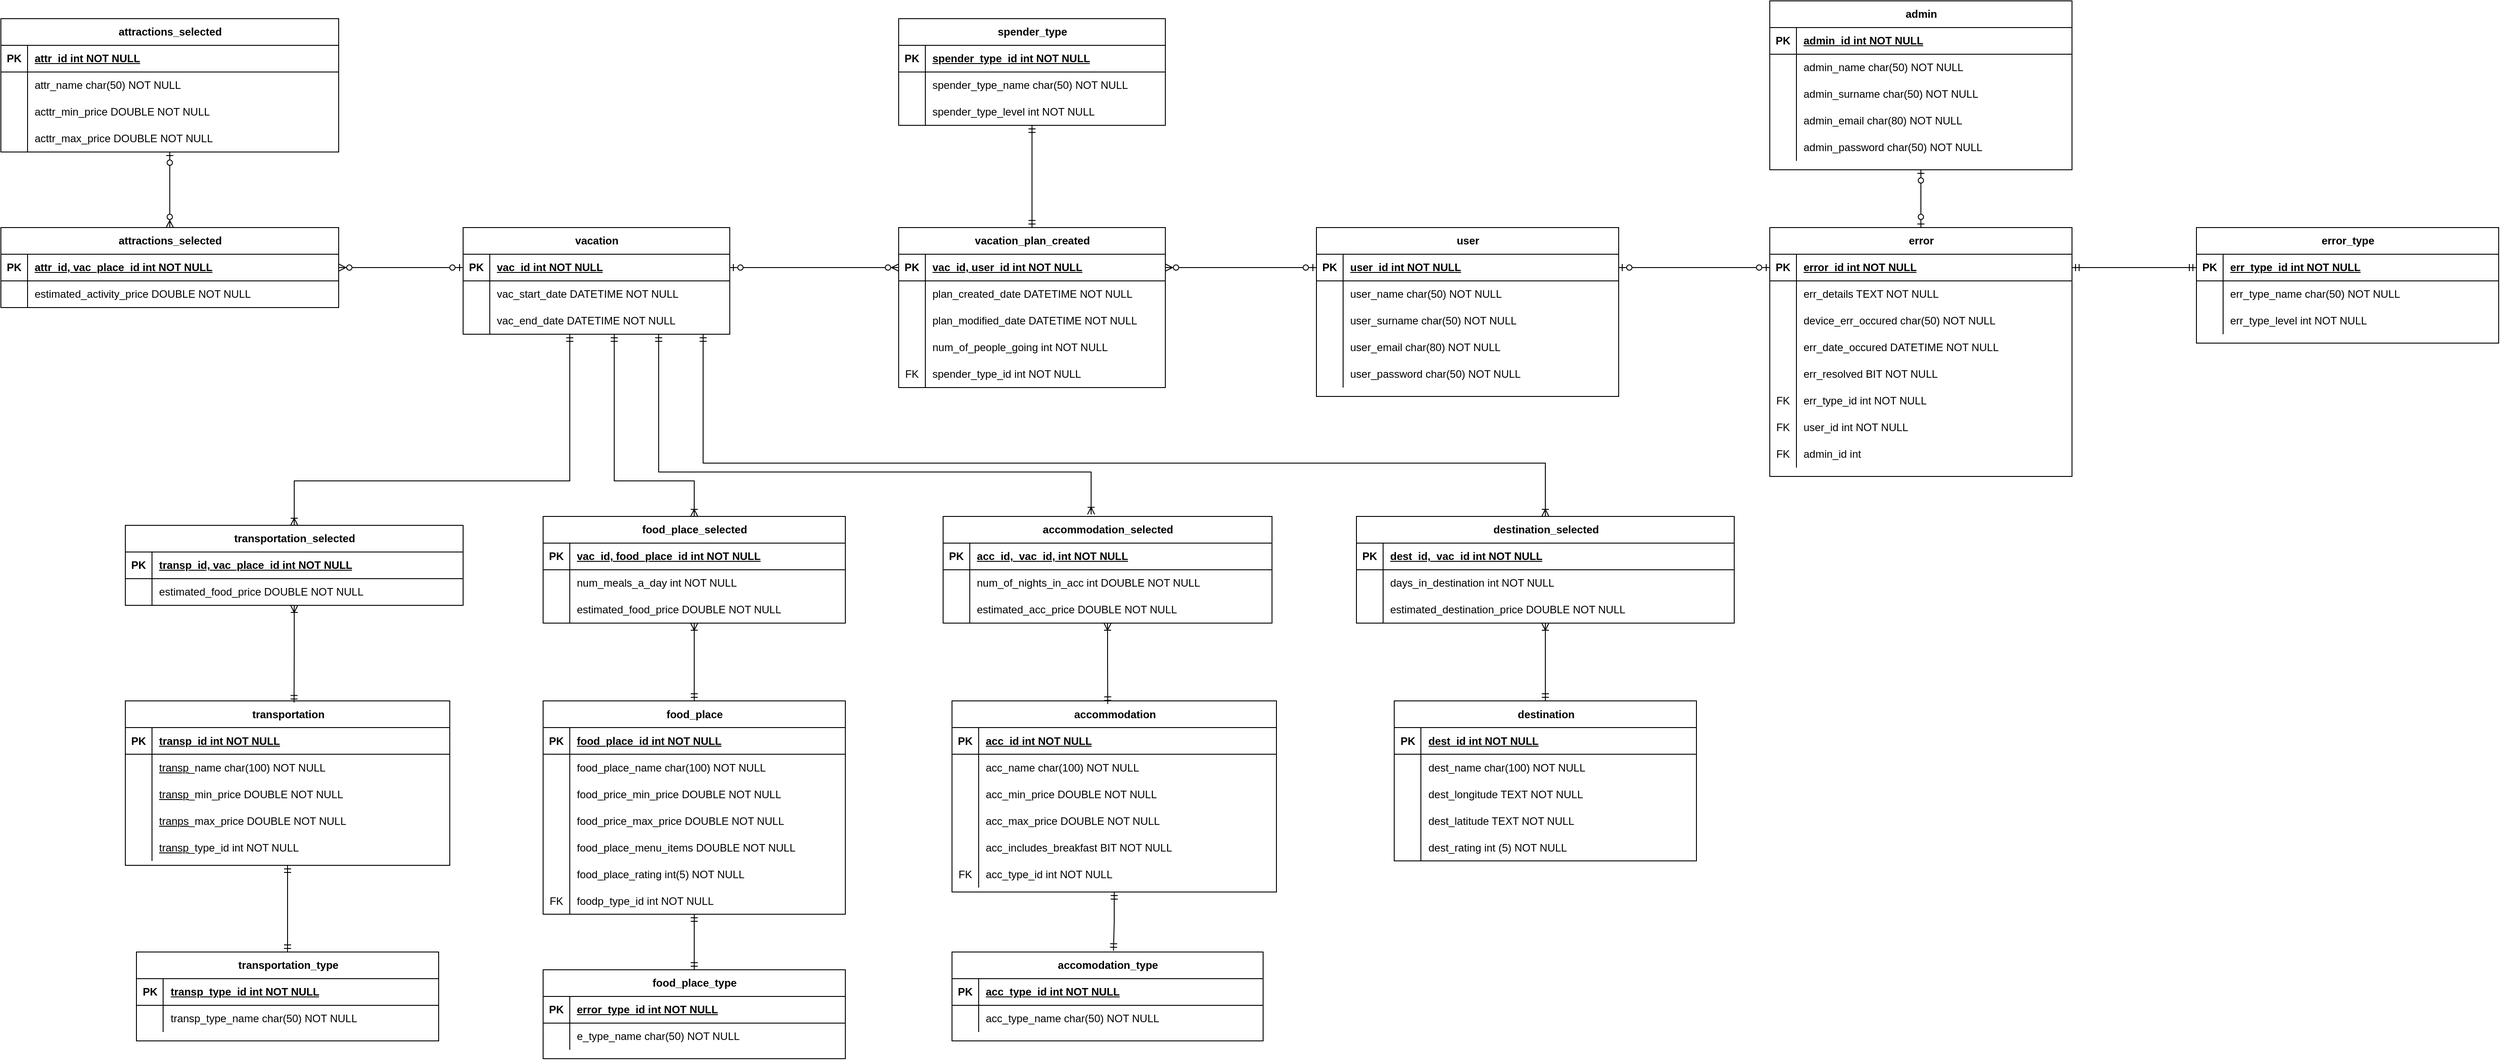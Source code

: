 <mxfile version="28.2.5">
  <diagram id="R2lEEEUBdFMjLlhIrx00" name="Page-1">
    <mxGraphModel dx="3730" dy="2793" grid="1" gridSize="10" guides="1" tooltips="1" connect="1" arrows="1" fold="1" page="1" pageScale="1" pageWidth="850" pageHeight="1100" math="0" shadow="0" extFonts="Permanent Marker^https://fonts.googleapis.com/css?family=Permanent+Marker">
      <root>
        <mxCell id="0" />
        <mxCell id="1" parent="0" />
        <mxCell id="-P0lGuWk36KbSbqphjK2-2" value="user" style="shape=table;startSize=30;container=1;collapsible=1;childLayout=tableLayout;fixedRows=1;rowLines=0;fontStyle=1;align=center;resizeLast=1;html=1;" parent="1" vertex="1">
          <mxGeometry x="830" y="35" width="340" height="190" as="geometry" />
        </mxCell>
        <mxCell id="-P0lGuWk36KbSbqphjK2-3" value="" style="shape=tableRow;horizontal=0;startSize=0;swimlaneHead=0;swimlaneBody=0;fillColor=none;collapsible=0;dropTarget=0;points=[[0,0.5],[1,0.5]];portConstraint=eastwest;top=0;left=0;right=0;bottom=1;" parent="-P0lGuWk36KbSbqphjK2-2" vertex="1">
          <mxGeometry y="30" width="340" height="30" as="geometry" />
        </mxCell>
        <mxCell id="-P0lGuWk36KbSbqphjK2-4" value="PK" style="shape=partialRectangle;connectable=0;fillColor=none;top=0;left=0;bottom=0;right=0;fontStyle=1;overflow=hidden;whiteSpace=wrap;html=1;" parent="-P0lGuWk36KbSbqphjK2-3" vertex="1">
          <mxGeometry width="30" height="30" as="geometry">
            <mxRectangle width="30" height="30" as="alternateBounds" />
          </mxGeometry>
        </mxCell>
        <mxCell id="-P0lGuWk36KbSbqphjK2-5" value="user_id int NOT NULL" style="shape=partialRectangle;connectable=0;fillColor=none;top=0;left=0;bottom=0;right=0;align=left;spacingLeft=6;fontStyle=5;overflow=hidden;whiteSpace=wrap;html=1;" parent="-P0lGuWk36KbSbqphjK2-3" vertex="1">
          <mxGeometry x="30" width="310" height="30" as="geometry">
            <mxRectangle width="310" height="30" as="alternateBounds" />
          </mxGeometry>
        </mxCell>
        <mxCell id="-P0lGuWk36KbSbqphjK2-6" value="" style="shape=tableRow;horizontal=0;startSize=0;swimlaneHead=0;swimlaneBody=0;fillColor=none;collapsible=0;dropTarget=0;points=[[0,0.5],[1,0.5]];portConstraint=eastwest;top=0;left=0;right=0;bottom=0;" parent="-P0lGuWk36KbSbqphjK2-2" vertex="1">
          <mxGeometry y="60" width="340" height="30" as="geometry" />
        </mxCell>
        <mxCell id="-P0lGuWk36KbSbqphjK2-7" value="" style="shape=partialRectangle;connectable=0;fillColor=none;top=0;left=0;bottom=0;right=0;editable=1;overflow=hidden;whiteSpace=wrap;html=1;" parent="-P0lGuWk36KbSbqphjK2-6" vertex="1">
          <mxGeometry width="30" height="30" as="geometry">
            <mxRectangle width="30" height="30" as="alternateBounds" />
          </mxGeometry>
        </mxCell>
        <mxCell id="-P0lGuWk36KbSbqphjK2-8" value="user_name char(50) NOT NULL" style="shape=partialRectangle;connectable=0;fillColor=none;top=0;left=0;bottom=0;right=0;align=left;spacingLeft=6;overflow=hidden;whiteSpace=wrap;html=1;" parent="-P0lGuWk36KbSbqphjK2-6" vertex="1">
          <mxGeometry x="30" width="310" height="30" as="geometry">
            <mxRectangle width="310" height="30" as="alternateBounds" />
          </mxGeometry>
        </mxCell>
        <mxCell id="-P0lGuWk36KbSbqphjK2-9" value="" style="shape=tableRow;horizontal=0;startSize=0;swimlaneHead=0;swimlaneBody=0;fillColor=none;collapsible=0;dropTarget=0;points=[[0,0.5],[1,0.5]];portConstraint=eastwest;top=0;left=0;right=0;bottom=0;" parent="-P0lGuWk36KbSbqphjK2-2" vertex="1">
          <mxGeometry y="90" width="340" height="30" as="geometry" />
        </mxCell>
        <mxCell id="-P0lGuWk36KbSbqphjK2-10" value="" style="shape=partialRectangle;connectable=0;fillColor=none;top=0;left=0;bottom=0;right=0;editable=1;overflow=hidden;whiteSpace=wrap;html=1;" parent="-P0lGuWk36KbSbqphjK2-9" vertex="1">
          <mxGeometry width="30" height="30" as="geometry">
            <mxRectangle width="30" height="30" as="alternateBounds" />
          </mxGeometry>
        </mxCell>
        <mxCell id="-P0lGuWk36KbSbqphjK2-11" value="user_surname char(50) NOT NULL" style="shape=partialRectangle;connectable=0;fillColor=none;top=0;left=0;bottom=0;right=0;align=left;spacingLeft=6;overflow=hidden;whiteSpace=wrap;html=1;" parent="-P0lGuWk36KbSbqphjK2-9" vertex="1">
          <mxGeometry x="30" width="310" height="30" as="geometry">
            <mxRectangle width="310" height="30" as="alternateBounds" />
          </mxGeometry>
        </mxCell>
        <mxCell id="-P0lGuWk36KbSbqphjK2-12" value="" style="shape=tableRow;horizontal=0;startSize=0;swimlaneHead=0;swimlaneBody=0;fillColor=none;collapsible=0;dropTarget=0;points=[[0,0.5],[1,0.5]];portConstraint=eastwest;top=0;left=0;right=0;bottom=0;" parent="-P0lGuWk36KbSbqphjK2-2" vertex="1">
          <mxGeometry y="120" width="340" height="30" as="geometry" />
        </mxCell>
        <mxCell id="-P0lGuWk36KbSbqphjK2-13" value="" style="shape=partialRectangle;connectable=0;fillColor=none;top=0;left=0;bottom=0;right=0;editable=1;overflow=hidden;whiteSpace=wrap;html=1;" parent="-P0lGuWk36KbSbqphjK2-12" vertex="1">
          <mxGeometry width="30" height="30" as="geometry">
            <mxRectangle width="30" height="30" as="alternateBounds" />
          </mxGeometry>
        </mxCell>
        <mxCell id="-P0lGuWk36KbSbqphjK2-14" value="user_email char(80) NOT NULL" style="shape=partialRectangle;connectable=0;fillColor=none;top=0;left=0;bottom=0;right=0;align=left;spacingLeft=6;overflow=hidden;whiteSpace=wrap;html=1;" parent="-P0lGuWk36KbSbqphjK2-12" vertex="1">
          <mxGeometry x="30" width="310" height="30" as="geometry">
            <mxRectangle width="310" height="30" as="alternateBounds" />
          </mxGeometry>
        </mxCell>
        <mxCell id="-3sHpAG20B5kvawKyPfJ-175" style="shape=tableRow;horizontal=0;startSize=0;swimlaneHead=0;swimlaneBody=0;fillColor=none;collapsible=0;dropTarget=0;points=[[0,0.5],[1,0.5]];portConstraint=eastwest;top=0;left=0;right=0;bottom=0;" vertex="1" parent="-P0lGuWk36KbSbqphjK2-2">
          <mxGeometry y="150" width="340" height="30" as="geometry" />
        </mxCell>
        <mxCell id="-3sHpAG20B5kvawKyPfJ-176" style="shape=partialRectangle;connectable=0;fillColor=none;top=0;left=0;bottom=0;right=0;editable=1;overflow=hidden;whiteSpace=wrap;html=1;" vertex="1" parent="-3sHpAG20B5kvawKyPfJ-175">
          <mxGeometry width="30" height="30" as="geometry">
            <mxRectangle width="30" height="30" as="alternateBounds" />
          </mxGeometry>
        </mxCell>
        <mxCell id="-3sHpAG20B5kvawKyPfJ-177" value="user_password char(50) NOT NULL" style="shape=partialRectangle;connectable=0;fillColor=none;top=0;left=0;bottom=0;right=0;align=left;spacingLeft=6;overflow=hidden;whiteSpace=wrap;html=1;" vertex="1" parent="-3sHpAG20B5kvawKyPfJ-175">
          <mxGeometry x="30" width="310" height="30" as="geometry">
            <mxRectangle width="310" height="30" as="alternateBounds" />
          </mxGeometry>
        </mxCell>
        <mxCell id="-3sHpAG20B5kvawKyPfJ-84" style="edgeStyle=orthogonalEdgeStyle;rounded=0;orthogonalLoop=1;jettySize=auto;html=1;entryX=0.5;entryY=0;entryDx=0;entryDy=0;startArrow=ERmandOne;startFill=0;endArrow=ERoneToMany;endFill=0;" edge="1" parent="1" source="-P0lGuWk36KbSbqphjK2-15" target="-P0lGuWk36KbSbqphjK2-162">
          <mxGeometry relative="1" as="geometry">
            <Array as="points">
              <mxPoint x="-10" y="320" />
              <mxPoint x="-320" y="320" />
            </Array>
          </mxGeometry>
        </mxCell>
        <mxCell id="-3sHpAG20B5kvawKyPfJ-85" style="edgeStyle=orthogonalEdgeStyle;rounded=0;orthogonalLoop=1;jettySize=auto;html=1;entryX=0.5;entryY=0;entryDx=0;entryDy=0;startArrow=ERmandOne;startFill=0;endArrow=ERoneToMany;endFill=0;" edge="1" parent="1" source="-P0lGuWk36KbSbqphjK2-15" target="-P0lGuWk36KbSbqphjK2-135">
          <mxGeometry relative="1" as="geometry">
            <Array as="points">
              <mxPoint x="40" y="320" />
              <mxPoint x="130" y="320" />
            </Array>
          </mxGeometry>
        </mxCell>
        <mxCell id="-3sHpAG20B5kvawKyPfJ-87" style="edgeStyle=orthogonalEdgeStyle;rounded=0;orthogonalLoop=1;jettySize=auto;html=1;entryX=0.5;entryY=0;entryDx=0;entryDy=0;startArrow=ERmandOne;startFill=0;endArrow=ERoneToMany;endFill=0;" edge="1" parent="1" source="-P0lGuWk36KbSbqphjK2-15" target="-P0lGuWk36KbSbqphjK2-155">
          <mxGeometry relative="1" as="geometry">
            <Array as="points">
              <mxPoint x="140" y="300" />
              <mxPoint x="1088" y="300" />
            </Array>
          </mxGeometry>
        </mxCell>
        <mxCell id="-P0lGuWk36KbSbqphjK2-15" value="vacation" style="shape=table;startSize=30;container=1;collapsible=1;childLayout=tableLayout;fixedRows=1;rowLines=0;fontStyle=1;align=center;resizeLast=1;html=1;" parent="1" vertex="1">
          <mxGeometry x="-130" y="35" width="300" height="120" as="geometry" />
        </mxCell>
        <mxCell id="-P0lGuWk36KbSbqphjK2-16" value="" style="shape=tableRow;horizontal=0;startSize=0;swimlaneHead=0;swimlaneBody=0;fillColor=none;collapsible=0;dropTarget=0;points=[[0,0.5],[1,0.5]];portConstraint=eastwest;top=0;left=0;right=0;bottom=1;" parent="-P0lGuWk36KbSbqphjK2-15" vertex="1">
          <mxGeometry y="30" width="300" height="30" as="geometry" />
        </mxCell>
        <mxCell id="-P0lGuWk36KbSbqphjK2-17" value="PK" style="shape=partialRectangle;connectable=0;fillColor=none;top=0;left=0;bottom=0;right=0;fontStyle=1;overflow=hidden;whiteSpace=wrap;html=1;" parent="-P0lGuWk36KbSbqphjK2-16" vertex="1">
          <mxGeometry width="30" height="30" as="geometry">
            <mxRectangle width="30" height="30" as="alternateBounds" />
          </mxGeometry>
        </mxCell>
        <mxCell id="-P0lGuWk36KbSbqphjK2-18" value="vac_id int NOT NULL" style="shape=partialRectangle;connectable=0;fillColor=none;top=0;left=0;bottom=0;right=0;align=left;spacingLeft=6;fontStyle=5;overflow=hidden;whiteSpace=wrap;html=1;" parent="-P0lGuWk36KbSbqphjK2-16" vertex="1">
          <mxGeometry x="30" width="270" height="30" as="geometry">
            <mxRectangle width="270" height="30" as="alternateBounds" />
          </mxGeometry>
        </mxCell>
        <mxCell id="-P0lGuWk36KbSbqphjK2-22" value="" style="shape=tableRow;horizontal=0;startSize=0;swimlaneHead=0;swimlaneBody=0;fillColor=none;collapsible=0;dropTarget=0;points=[[0,0.5],[1,0.5]];portConstraint=eastwest;top=0;left=0;right=0;bottom=0;" parent="-P0lGuWk36KbSbqphjK2-15" vertex="1">
          <mxGeometry y="60" width="300" height="30" as="geometry" />
        </mxCell>
        <mxCell id="-P0lGuWk36KbSbqphjK2-23" value="" style="shape=partialRectangle;connectable=0;fillColor=none;top=0;left=0;bottom=0;right=0;editable=1;overflow=hidden;whiteSpace=wrap;html=1;" parent="-P0lGuWk36KbSbqphjK2-22" vertex="1">
          <mxGeometry width="30" height="30" as="geometry">
            <mxRectangle width="30" height="30" as="alternateBounds" />
          </mxGeometry>
        </mxCell>
        <mxCell id="-P0lGuWk36KbSbqphjK2-24" value="vac_start_date DATETIME NOT NULL" style="shape=partialRectangle;connectable=0;fillColor=none;top=0;left=0;bottom=0;right=0;align=left;spacingLeft=6;overflow=hidden;whiteSpace=wrap;html=1;" parent="-P0lGuWk36KbSbqphjK2-22" vertex="1">
          <mxGeometry x="30" width="270" height="30" as="geometry">
            <mxRectangle width="270" height="30" as="alternateBounds" />
          </mxGeometry>
        </mxCell>
        <mxCell id="-3sHpAG20B5kvawKyPfJ-38" style="shape=tableRow;horizontal=0;startSize=0;swimlaneHead=0;swimlaneBody=0;fillColor=none;collapsible=0;dropTarget=0;points=[[0,0.5],[1,0.5]];portConstraint=eastwest;top=0;left=0;right=0;bottom=0;" vertex="1" parent="-P0lGuWk36KbSbqphjK2-15">
          <mxGeometry y="90" width="300" height="30" as="geometry" />
        </mxCell>
        <mxCell id="-3sHpAG20B5kvawKyPfJ-39" style="shape=partialRectangle;connectable=0;fillColor=none;top=0;left=0;bottom=0;right=0;editable=1;overflow=hidden;whiteSpace=wrap;html=1;" vertex="1" parent="-3sHpAG20B5kvawKyPfJ-38">
          <mxGeometry width="30" height="30" as="geometry">
            <mxRectangle width="30" height="30" as="alternateBounds" />
          </mxGeometry>
        </mxCell>
        <mxCell id="-3sHpAG20B5kvawKyPfJ-40" value="vac_end_date DATETIME NOT NULL" style="shape=partialRectangle;connectable=0;fillColor=none;top=0;left=0;bottom=0;right=0;align=left;spacingLeft=6;overflow=hidden;whiteSpace=wrap;html=1;" vertex="1" parent="-3sHpAG20B5kvawKyPfJ-38">
          <mxGeometry x="30" width="270" height="30" as="geometry">
            <mxRectangle width="270" height="30" as="alternateBounds" />
          </mxGeometry>
        </mxCell>
        <mxCell id="-P0lGuWk36KbSbqphjK2-53" value="destination" style="shape=table;startSize=30;container=1;collapsible=1;childLayout=tableLayout;fixedRows=1;rowLines=0;fontStyle=1;align=center;resizeLast=1;html=1;" parent="1" vertex="1">
          <mxGeometry x="917.5" y="567.5" width="340" height="180" as="geometry" />
        </mxCell>
        <mxCell id="-P0lGuWk36KbSbqphjK2-54" value="" style="shape=tableRow;horizontal=0;startSize=0;swimlaneHead=0;swimlaneBody=0;fillColor=none;collapsible=0;dropTarget=0;points=[[0,0.5],[1,0.5]];portConstraint=eastwest;top=0;left=0;right=0;bottom=1;" parent="-P0lGuWk36KbSbqphjK2-53" vertex="1">
          <mxGeometry y="30" width="340" height="30" as="geometry" />
        </mxCell>
        <mxCell id="-P0lGuWk36KbSbqphjK2-55" value="PK" style="shape=partialRectangle;connectable=0;fillColor=none;top=0;left=0;bottom=0;right=0;fontStyle=1;overflow=hidden;whiteSpace=wrap;html=1;" parent="-P0lGuWk36KbSbqphjK2-54" vertex="1">
          <mxGeometry width="30" height="30" as="geometry">
            <mxRectangle width="30" height="30" as="alternateBounds" />
          </mxGeometry>
        </mxCell>
        <mxCell id="-P0lGuWk36KbSbqphjK2-56" value="dest_id int NOT NULL" style="shape=partialRectangle;connectable=0;fillColor=none;top=0;left=0;bottom=0;right=0;align=left;spacingLeft=6;fontStyle=5;overflow=hidden;whiteSpace=wrap;html=1;" parent="-P0lGuWk36KbSbqphjK2-54" vertex="1">
          <mxGeometry x="30" width="310" height="30" as="geometry">
            <mxRectangle width="310" height="30" as="alternateBounds" />
          </mxGeometry>
        </mxCell>
        <mxCell id="-P0lGuWk36KbSbqphjK2-57" value="" style="shape=tableRow;horizontal=0;startSize=0;swimlaneHead=0;swimlaneBody=0;fillColor=none;collapsible=0;dropTarget=0;points=[[0,0.5],[1,0.5]];portConstraint=eastwest;top=0;left=0;right=0;bottom=0;" parent="-P0lGuWk36KbSbqphjK2-53" vertex="1">
          <mxGeometry y="60" width="340" height="30" as="geometry" />
        </mxCell>
        <mxCell id="-P0lGuWk36KbSbqphjK2-58" value="" style="shape=partialRectangle;connectable=0;fillColor=none;top=0;left=0;bottom=0;right=0;editable=1;overflow=hidden;whiteSpace=wrap;html=1;" parent="-P0lGuWk36KbSbqphjK2-57" vertex="1">
          <mxGeometry width="30" height="30" as="geometry">
            <mxRectangle width="30" height="30" as="alternateBounds" />
          </mxGeometry>
        </mxCell>
        <mxCell id="-P0lGuWk36KbSbqphjK2-59" value="dest_name char(100) NOT NULL" style="shape=partialRectangle;connectable=0;fillColor=none;top=0;left=0;bottom=0;right=0;align=left;spacingLeft=6;overflow=hidden;whiteSpace=wrap;html=1;" parent="-P0lGuWk36KbSbqphjK2-57" vertex="1">
          <mxGeometry x="30" width="310" height="30" as="geometry">
            <mxRectangle width="310" height="30" as="alternateBounds" />
          </mxGeometry>
        </mxCell>
        <mxCell id="-P0lGuWk36KbSbqphjK2-60" value="" style="shape=tableRow;horizontal=0;startSize=0;swimlaneHead=0;swimlaneBody=0;fillColor=none;collapsible=0;dropTarget=0;points=[[0,0.5],[1,0.5]];portConstraint=eastwest;top=0;left=0;right=0;bottom=0;" parent="-P0lGuWk36KbSbqphjK2-53" vertex="1">
          <mxGeometry y="90" width="340" height="30" as="geometry" />
        </mxCell>
        <mxCell id="-P0lGuWk36KbSbqphjK2-61" value="" style="shape=partialRectangle;connectable=0;fillColor=none;top=0;left=0;bottom=0;right=0;editable=1;overflow=hidden;whiteSpace=wrap;html=1;" parent="-P0lGuWk36KbSbqphjK2-60" vertex="1">
          <mxGeometry width="30" height="30" as="geometry">
            <mxRectangle width="30" height="30" as="alternateBounds" />
          </mxGeometry>
        </mxCell>
        <mxCell id="-P0lGuWk36KbSbqphjK2-62" value="dest_longitude TEXT NOT NULL" style="shape=partialRectangle;connectable=0;fillColor=none;top=0;left=0;bottom=0;right=0;align=left;spacingLeft=6;overflow=hidden;whiteSpace=wrap;html=1;" parent="-P0lGuWk36KbSbqphjK2-60" vertex="1">
          <mxGeometry x="30" width="310" height="30" as="geometry">
            <mxRectangle width="310" height="30" as="alternateBounds" />
          </mxGeometry>
        </mxCell>
        <mxCell id="-P0lGuWk36KbSbqphjK2-63" value="" style="shape=tableRow;horizontal=0;startSize=0;swimlaneHead=0;swimlaneBody=0;fillColor=none;collapsible=0;dropTarget=0;points=[[0,0.5],[1,0.5]];portConstraint=eastwest;top=0;left=0;right=0;bottom=0;" parent="-P0lGuWk36KbSbqphjK2-53" vertex="1">
          <mxGeometry y="120" width="340" height="30" as="geometry" />
        </mxCell>
        <mxCell id="-P0lGuWk36KbSbqphjK2-64" value="" style="shape=partialRectangle;connectable=0;fillColor=none;top=0;left=0;bottom=0;right=0;editable=1;overflow=hidden;whiteSpace=wrap;html=1;" parent="-P0lGuWk36KbSbqphjK2-63" vertex="1">
          <mxGeometry width="30" height="30" as="geometry">
            <mxRectangle width="30" height="30" as="alternateBounds" />
          </mxGeometry>
        </mxCell>
        <mxCell id="-P0lGuWk36KbSbqphjK2-65" value="dest_latitude TEXT NOT NULL" style="shape=partialRectangle;connectable=0;fillColor=none;top=0;left=0;bottom=0;right=0;align=left;spacingLeft=6;overflow=hidden;whiteSpace=wrap;html=1;" parent="-P0lGuWk36KbSbqphjK2-63" vertex="1">
          <mxGeometry x="30" width="310" height="30" as="geometry">
            <mxRectangle width="310" height="30" as="alternateBounds" />
          </mxGeometry>
        </mxCell>
        <mxCell id="-P0lGuWk36KbSbqphjK2-66" style="shape=tableRow;horizontal=0;startSize=0;swimlaneHead=0;swimlaneBody=0;fillColor=none;collapsible=0;dropTarget=0;points=[[0,0.5],[1,0.5]];portConstraint=eastwest;top=0;left=0;right=0;bottom=0;" parent="-P0lGuWk36KbSbqphjK2-53" vertex="1">
          <mxGeometry y="150" width="340" height="30" as="geometry" />
        </mxCell>
        <mxCell id="-P0lGuWk36KbSbqphjK2-67" style="shape=partialRectangle;connectable=0;fillColor=none;top=0;left=0;bottom=0;right=0;editable=1;overflow=hidden;whiteSpace=wrap;html=1;" parent="-P0lGuWk36KbSbqphjK2-66" vertex="1">
          <mxGeometry width="30" height="30" as="geometry">
            <mxRectangle width="30" height="30" as="alternateBounds" />
          </mxGeometry>
        </mxCell>
        <mxCell id="-P0lGuWk36KbSbqphjK2-68" value="dest_rating int (5) NOT NULL" style="shape=partialRectangle;connectable=0;fillColor=none;top=0;left=0;bottom=0;right=0;align=left;spacingLeft=6;overflow=hidden;whiteSpace=wrap;html=1;" parent="-P0lGuWk36KbSbqphjK2-66" vertex="1">
          <mxGeometry x="30" width="310" height="30" as="geometry">
            <mxRectangle width="310" height="30" as="alternateBounds" />
          </mxGeometry>
        </mxCell>
        <mxCell id="-P0lGuWk36KbSbqphjK2-69" value="accommodation" style="shape=table;startSize=30;container=1;collapsible=1;childLayout=tableLayout;fixedRows=1;rowLines=0;fontStyle=1;align=center;resizeLast=1;html=1;" parent="1" vertex="1">
          <mxGeometry x="420" y="567.5" width="365" height="215" as="geometry" />
        </mxCell>
        <mxCell id="-P0lGuWk36KbSbqphjK2-70" value="" style="shape=tableRow;horizontal=0;startSize=0;swimlaneHead=0;swimlaneBody=0;fillColor=none;collapsible=0;dropTarget=0;points=[[0,0.5],[1,0.5]];portConstraint=eastwest;top=0;left=0;right=0;bottom=1;" parent="-P0lGuWk36KbSbqphjK2-69" vertex="1">
          <mxGeometry y="30" width="365" height="30" as="geometry" />
        </mxCell>
        <mxCell id="-P0lGuWk36KbSbqphjK2-71" value="PK" style="shape=partialRectangle;connectable=0;fillColor=none;top=0;left=0;bottom=0;right=0;fontStyle=1;overflow=hidden;whiteSpace=wrap;html=1;" parent="-P0lGuWk36KbSbqphjK2-70" vertex="1">
          <mxGeometry width="30" height="30" as="geometry">
            <mxRectangle width="30" height="30" as="alternateBounds" />
          </mxGeometry>
        </mxCell>
        <mxCell id="-P0lGuWk36KbSbqphjK2-72" value="acc_id int NOT NULL" style="shape=partialRectangle;connectable=0;fillColor=none;top=0;left=0;bottom=0;right=0;align=left;spacingLeft=6;fontStyle=5;overflow=hidden;whiteSpace=wrap;html=1;" parent="-P0lGuWk36KbSbqphjK2-70" vertex="1">
          <mxGeometry x="30" width="335" height="30" as="geometry">
            <mxRectangle width="335" height="30" as="alternateBounds" />
          </mxGeometry>
        </mxCell>
        <mxCell id="-P0lGuWk36KbSbqphjK2-73" value="" style="shape=tableRow;horizontal=0;startSize=0;swimlaneHead=0;swimlaneBody=0;fillColor=none;collapsible=0;dropTarget=0;points=[[0,0.5],[1,0.5]];portConstraint=eastwest;top=0;left=0;right=0;bottom=0;" parent="-P0lGuWk36KbSbqphjK2-69" vertex="1">
          <mxGeometry y="60" width="365" height="30" as="geometry" />
        </mxCell>
        <mxCell id="-P0lGuWk36KbSbqphjK2-74" value="" style="shape=partialRectangle;connectable=0;fillColor=none;top=0;left=0;bottom=0;right=0;editable=1;overflow=hidden;whiteSpace=wrap;html=1;" parent="-P0lGuWk36KbSbqphjK2-73" vertex="1">
          <mxGeometry width="30" height="30" as="geometry">
            <mxRectangle width="30" height="30" as="alternateBounds" />
          </mxGeometry>
        </mxCell>
        <mxCell id="-P0lGuWk36KbSbqphjK2-75" value="acc_name char(100) NOT NULL" style="shape=partialRectangle;connectable=0;fillColor=none;top=0;left=0;bottom=0;right=0;align=left;spacingLeft=6;overflow=hidden;whiteSpace=wrap;html=1;" parent="-P0lGuWk36KbSbqphjK2-73" vertex="1">
          <mxGeometry x="30" width="335" height="30" as="geometry">
            <mxRectangle width="335" height="30" as="alternateBounds" />
          </mxGeometry>
        </mxCell>
        <mxCell id="-P0lGuWk36KbSbqphjK2-79" value="" style="shape=tableRow;horizontal=0;startSize=0;swimlaneHead=0;swimlaneBody=0;fillColor=none;collapsible=0;dropTarget=0;points=[[0,0.5],[1,0.5]];portConstraint=eastwest;top=0;left=0;right=0;bottom=0;" parent="-P0lGuWk36KbSbqphjK2-69" vertex="1">
          <mxGeometry y="90" width="365" height="30" as="geometry" />
        </mxCell>
        <mxCell id="-P0lGuWk36KbSbqphjK2-80" value="" style="shape=partialRectangle;connectable=0;fillColor=none;top=0;left=0;bottom=0;right=0;editable=1;overflow=hidden;whiteSpace=wrap;html=1;" parent="-P0lGuWk36KbSbqphjK2-79" vertex="1">
          <mxGeometry width="30" height="30" as="geometry">
            <mxRectangle width="30" height="30" as="alternateBounds" />
          </mxGeometry>
        </mxCell>
        <mxCell id="-P0lGuWk36KbSbqphjK2-81" value="acc_min_price DOUBLE NOT NULL" style="shape=partialRectangle;connectable=0;fillColor=none;top=0;left=0;bottom=0;right=0;align=left;spacingLeft=6;overflow=hidden;whiteSpace=wrap;html=1;" parent="-P0lGuWk36KbSbqphjK2-79" vertex="1">
          <mxGeometry x="30" width="335" height="30" as="geometry">
            <mxRectangle width="335" height="30" as="alternateBounds" />
          </mxGeometry>
        </mxCell>
        <mxCell id="-P0lGuWk36KbSbqphjK2-82" style="shape=tableRow;horizontal=0;startSize=0;swimlaneHead=0;swimlaneBody=0;fillColor=none;collapsible=0;dropTarget=0;points=[[0,0.5],[1,0.5]];portConstraint=eastwest;top=0;left=0;right=0;bottom=0;" parent="-P0lGuWk36KbSbqphjK2-69" vertex="1">
          <mxGeometry y="120" width="365" height="30" as="geometry" />
        </mxCell>
        <mxCell id="-P0lGuWk36KbSbqphjK2-83" style="shape=partialRectangle;connectable=0;fillColor=none;top=0;left=0;bottom=0;right=0;editable=1;overflow=hidden;whiteSpace=wrap;html=1;" parent="-P0lGuWk36KbSbqphjK2-82" vertex="1">
          <mxGeometry width="30" height="30" as="geometry">
            <mxRectangle width="30" height="30" as="alternateBounds" />
          </mxGeometry>
        </mxCell>
        <mxCell id="-P0lGuWk36KbSbqphjK2-84" value="acc_max_price DOUBLE NOT NULL" style="shape=partialRectangle;connectable=0;fillColor=none;top=0;left=0;bottom=0;right=0;align=left;spacingLeft=6;overflow=hidden;whiteSpace=wrap;html=1;" parent="-P0lGuWk36KbSbqphjK2-82" vertex="1">
          <mxGeometry x="30" width="335" height="30" as="geometry">
            <mxRectangle width="335" height="30" as="alternateBounds" />
          </mxGeometry>
        </mxCell>
        <mxCell id="-P0lGuWk36KbSbqphjK2-107" style="shape=tableRow;horizontal=0;startSize=0;swimlaneHead=0;swimlaneBody=0;fillColor=none;collapsible=0;dropTarget=0;points=[[0,0.5],[1,0.5]];portConstraint=eastwest;top=0;left=0;right=0;bottom=0;" parent="-P0lGuWk36KbSbqphjK2-69" vertex="1">
          <mxGeometry y="150" width="365" height="30" as="geometry" />
        </mxCell>
        <mxCell id="-P0lGuWk36KbSbqphjK2-108" style="shape=partialRectangle;connectable=0;fillColor=none;top=0;left=0;bottom=0;right=0;editable=1;overflow=hidden;whiteSpace=wrap;html=1;" parent="-P0lGuWk36KbSbqphjK2-107" vertex="1">
          <mxGeometry width="30" height="30" as="geometry">
            <mxRectangle width="30" height="30" as="alternateBounds" />
          </mxGeometry>
        </mxCell>
        <mxCell id="-P0lGuWk36KbSbqphjK2-109" value="acc_includes_breakfast BIT NOT NULL" style="shape=partialRectangle;connectable=0;fillColor=none;top=0;left=0;bottom=0;right=0;align=left;spacingLeft=6;overflow=hidden;whiteSpace=wrap;html=1;" parent="-P0lGuWk36KbSbqphjK2-107" vertex="1">
          <mxGeometry x="30" width="335" height="30" as="geometry">
            <mxRectangle width="335" height="30" as="alternateBounds" />
          </mxGeometry>
        </mxCell>
        <mxCell id="-P0lGuWk36KbSbqphjK2-76" value="" style="shape=tableRow;horizontal=0;startSize=0;swimlaneHead=0;swimlaneBody=0;fillColor=none;collapsible=0;dropTarget=0;points=[[0,0.5],[1,0.5]];portConstraint=eastwest;top=0;left=0;right=0;bottom=0;" parent="-P0lGuWk36KbSbqphjK2-69" vertex="1">
          <mxGeometry y="180" width="365" height="30" as="geometry" />
        </mxCell>
        <mxCell id="-P0lGuWk36KbSbqphjK2-77" value="FK" style="shape=partialRectangle;connectable=0;fillColor=none;top=0;left=0;bottom=0;right=0;editable=1;overflow=hidden;whiteSpace=wrap;html=1;" parent="-P0lGuWk36KbSbqphjK2-76" vertex="1">
          <mxGeometry width="30" height="30" as="geometry">
            <mxRectangle width="30" height="30" as="alternateBounds" />
          </mxGeometry>
        </mxCell>
        <mxCell id="-P0lGuWk36KbSbqphjK2-78" value="acc_type_id int NOT NULL" style="shape=partialRectangle;connectable=0;fillColor=none;top=0;left=0;bottom=0;right=0;align=left;spacingLeft=6;overflow=hidden;whiteSpace=wrap;html=1;" parent="-P0lGuWk36KbSbqphjK2-76" vertex="1">
          <mxGeometry x="30" width="335" height="30" as="geometry">
            <mxRectangle width="335" height="30" as="alternateBounds" />
          </mxGeometry>
        </mxCell>
        <mxCell id="-3sHpAG20B5kvawKyPfJ-147" style="edgeStyle=orthogonalEdgeStyle;rounded=0;orthogonalLoop=1;jettySize=auto;html=1;entryX=0.5;entryY=0;entryDx=0;entryDy=0;startArrow=ERmandOne;startFill=0;endArrow=ERmandOne;endFill=0;" edge="1" parent="1" source="-P0lGuWk36KbSbqphjK2-85" target="-3sHpAG20B5kvawKyPfJ-125">
          <mxGeometry relative="1" as="geometry" />
        </mxCell>
        <mxCell id="-P0lGuWk36KbSbqphjK2-85" value="food_place" style="shape=table;startSize=30;container=1;collapsible=1;childLayout=tableLayout;fixedRows=1;rowLines=0;fontStyle=1;align=center;resizeLast=1;html=1;" parent="1" vertex="1">
          <mxGeometry x="-40" y="567.5" width="340" height="240" as="geometry" />
        </mxCell>
        <mxCell id="-P0lGuWk36KbSbqphjK2-86" value="" style="shape=tableRow;horizontal=0;startSize=0;swimlaneHead=0;swimlaneBody=0;fillColor=none;collapsible=0;dropTarget=0;points=[[0,0.5],[1,0.5]];portConstraint=eastwest;top=0;left=0;right=0;bottom=1;" parent="-P0lGuWk36KbSbqphjK2-85" vertex="1">
          <mxGeometry y="30" width="340" height="30" as="geometry" />
        </mxCell>
        <mxCell id="-P0lGuWk36KbSbqphjK2-87" value="PK" style="shape=partialRectangle;connectable=0;fillColor=none;top=0;left=0;bottom=0;right=0;fontStyle=1;overflow=hidden;whiteSpace=wrap;html=1;" parent="-P0lGuWk36KbSbqphjK2-86" vertex="1">
          <mxGeometry width="30" height="30" as="geometry">
            <mxRectangle width="30" height="30" as="alternateBounds" />
          </mxGeometry>
        </mxCell>
        <mxCell id="-P0lGuWk36KbSbqphjK2-88" value="food_place_id int NOT NULL" style="shape=partialRectangle;connectable=0;fillColor=none;top=0;left=0;bottom=0;right=0;align=left;spacingLeft=6;fontStyle=5;overflow=hidden;whiteSpace=wrap;html=1;" parent="-P0lGuWk36KbSbqphjK2-86" vertex="1">
          <mxGeometry x="30" width="310" height="30" as="geometry">
            <mxRectangle width="310" height="30" as="alternateBounds" />
          </mxGeometry>
        </mxCell>
        <mxCell id="-P0lGuWk36KbSbqphjK2-89" value="" style="shape=tableRow;horizontal=0;startSize=0;swimlaneHead=0;swimlaneBody=0;fillColor=none;collapsible=0;dropTarget=0;points=[[0,0.5],[1,0.5]];portConstraint=eastwest;top=0;left=0;right=0;bottom=0;" parent="-P0lGuWk36KbSbqphjK2-85" vertex="1">
          <mxGeometry y="60" width="340" height="30" as="geometry" />
        </mxCell>
        <mxCell id="-P0lGuWk36KbSbqphjK2-90" value="" style="shape=partialRectangle;connectable=0;fillColor=none;top=0;left=0;bottom=0;right=0;editable=1;overflow=hidden;whiteSpace=wrap;html=1;" parent="-P0lGuWk36KbSbqphjK2-89" vertex="1">
          <mxGeometry width="30" height="30" as="geometry">
            <mxRectangle width="30" height="30" as="alternateBounds" />
          </mxGeometry>
        </mxCell>
        <mxCell id="-P0lGuWk36KbSbqphjK2-91" value="food_place_name char(100) NOT NULL" style="shape=partialRectangle;connectable=0;fillColor=none;top=0;left=0;bottom=0;right=0;align=left;spacingLeft=6;overflow=hidden;whiteSpace=wrap;html=1;" parent="-P0lGuWk36KbSbqphjK2-89" vertex="1">
          <mxGeometry x="30" width="310" height="30" as="geometry">
            <mxRectangle width="310" height="30" as="alternateBounds" />
          </mxGeometry>
        </mxCell>
        <mxCell id="-P0lGuWk36KbSbqphjK2-95" value="" style="shape=tableRow;horizontal=0;startSize=0;swimlaneHead=0;swimlaneBody=0;fillColor=none;collapsible=0;dropTarget=0;points=[[0,0.5],[1,0.5]];portConstraint=eastwest;top=0;left=0;right=0;bottom=0;" parent="-P0lGuWk36KbSbqphjK2-85" vertex="1">
          <mxGeometry y="90" width="340" height="30" as="geometry" />
        </mxCell>
        <mxCell id="-P0lGuWk36KbSbqphjK2-96" value="" style="shape=partialRectangle;connectable=0;fillColor=none;top=0;left=0;bottom=0;right=0;editable=1;overflow=hidden;whiteSpace=wrap;html=1;" parent="-P0lGuWk36KbSbqphjK2-95" vertex="1">
          <mxGeometry width="30" height="30" as="geometry">
            <mxRectangle width="30" height="30" as="alternateBounds" />
          </mxGeometry>
        </mxCell>
        <mxCell id="-P0lGuWk36KbSbqphjK2-97" value="food_price_min_price DOUBLE NOT NULL" style="shape=partialRectangle;connectable=0;fillColor=none;top=0;left=0;bottom=0;right=0;align=left;spacingLeft=6;overflow=hidden;whiteSpace=wrap;html=1;" parent="-P0lGuWk36KbSbqphjK2-95" vertex="1">
          <mxGeometry x="30" width="310" height="30" as="geometry">
            <mxRectangle width="310" height="30" as="alternateBounds" />
          </mxGeometry>
        </mxCell>
        <mxCell id="-P0lGuWk36KbSbqphjK2-98" style="shape=tableRow;horizontal=0;startSize=0;swimlaneHead=0;swimlaneBody=0;fillColor=none;collapsible=0;dropTarget=0;points=[[0,0.5],[1,0.5]];portConstraint=eastwest;top=0;left=0;right=0;bottom=0;" parent="-P0lGuWk36KbSbqphjK2-85" vertex="1">
          <mxGeometry y="120" width="340" height="30" as="geometry" />
        </mxCell>
        <mxCell id="-P0lGuWk36KbSbqphjK2-99" style="shape=partialRectangle;connectable=0;fillColor=none;top=0;left=0;bottom=0;right=0;editable=1;overflow=hidden;whiteSpace=wrap;html=1;" parent="-P0lGuWk36KbSbqphjK2-98" vertex="1">
          <mxGeometry width="30" height="30" as="geometry">
            <mxRectangle width="30" height="30" as="alternateBounds" />
          </mxGeometry>
        </mxCell>
        <mxCell id="-P0lGuWk36KbSbqphjK2-100" value="food_price_max_price DOUBLE NOT NULL" style="shape=partialRectangle;connectable=0;fillColor=none;top=0;left=0;bottom=0;right=0;align=left;spacingLeft=6;overflow=hidden;whiteSpace=wrap;html=1;" parent="-P0lGuWk36KbSbqphjK2-98" vertex="1">
          <mxGeometry x="30" width="310" height="30" as="geometry">
            <mxRectangle width="310" height="30" as="alternateBounds" />
          </mxGeometry>
        </mxCell>
        <mxCell id="-P0lGuWk36KbSbqphjK2-101" style="shape=tableRow;horizontal=0;startSize=0;swimlaneHead=0;swimlaneBody=0;fillColor=none;collapsible=0;dropTarget=0;points=[[0,0.5],[1,0.5]];portConstraint=eastwest;top=0;left=0;right=0;bottom=0;" parent="-P0lGuWk36KbSbqphjK2-85" vertex="1">
          <mxGeometry y="150" width="340" height="30" as="geometry" />
        </mxCell>
        <mxCell id="-P0lGuWk36KbSbqphjK2-102" style="shape=partialRectangle;connectable=0;fillColor=none;top=0;left=0;bottom=0;right=0;editable=1;overflow=hidden;whiteSpace=wrap;html=1;" parent="-P0lGuWk36KbSbqphjK2-101" vertex="1">
          <mxGeometry width="30" height="30" as="geometry">
            <mxRectangle width="30" height="30" as="alternateBounds" />
          </mxGeometry>
        </mxCell>
        <mxCell id="-P0lGuWk36KbSbqphjK2-103" value="food_place_menu_items DOUBLE NOT NULL" style="shape=partialRectangle;connectable=0;fillColor=none;top=0;left=0;bottom=0;right=0;align=left;spacingLeft=6;overflow=hidden;whiteSpace=wrap;html=1;" parent="-P0lGuWk36KbSbqphjK2-101" vertex="1">
          <mxGeometry x="30" width="310" height="30" as="geometry">
            <mxRectangle width="310" height="30" as="alternateBounds" />
          </mxGeometry>
        </mxCell>
        <mxCell id="-P0lGuWk36KbSbqphjK2-104" style="shape=tableRow;horizontal=0;startSize=0;swimlaneHead=0;swimlaneBody=0;fillColor=none;collapsible=0;dropTarget=0;points=[[0,0.5],[1,0.5]];portConstraint=eastwest;top=0;left=0;right=0;bottom=0;" parent="-P0lGuWk36KbSbqphjK2-85" vertex="1">
          <mxGeometry y="180" width="340" height="30" as="geometry" />
        </mxCell>
        <mxCell id="-P0lGuWk36KbSbqphjK2-105" style="shape=partialRectangle;connectable=0;fillColor=none;top=0;left=0;bottom=0;right=0;editable=1;overflow=hidden;whiteSpace=wrap;html=1;" parent="-P0lGuWk36KbSbqphjK2-104" vertex="1">
          <mxGeometry width="30" height="30" as="geometry">
            <mxRectangle width="30" height="30" as="alternateBounds" />
          </mxGeometry>
        </mxCell>
        <mxCell id="-P0lGuWk36KbSbqphjK2-106" value="food_place_rating int(5) NOT NULL" style="shape=partialRectangle;connectable=0;fillColor=none;top=0;left=0;bottom=0;right=0;align=left;spacingLeft=6;overflow=hidden;whiteSpace=wrap;html=1;" parent="-P0lGuWk36KbSbqphjK2-104" vertex="1">
          <mxGeometry x="30" width="310" height="30" as="geometry">
            <mxRectangle width="310" height="30" as="alternateBounds" />
          </mxGeometry>
        </mxCell>
        <mxCell id="-P0lGuWk36KbSbqphjK2-92" value="" style="shape=tableRow;horizontal=0;startSize=0;swimlaneHead=0;swimlaneBody=0;fillColor=none;collapsible=0;dropTarget=0;points=[[0,0.5],[1,0.5]];portConstraint=eastwest;top=0;left=0;right=0;bottom=0;" parent="-P0lGuWk36KbSbqphjK2-85" vertex="1">
          <mxGeometry y="210" width="340" height="30" as="geometry" />
        </mxCell>
        <mxCell id="-P0lGuWk36KbSbqphjK2-93" value="FK" style="shape=partialRectangle;connectable=0;fillColor=none;top=0;left=0;bottom=0;right=0;editable=1;overflow=hidden;whiteSpace=wrap;html=1;" parent="-P0lGuWk36KbSbqphjK2-92" vertex="1">
          <mxGeometry width="30" height="30" as="geometry">
            <mxRectangle width="30" height="30" as="alternateBounds" />
          </mxGeometry>
        </mxCell>
        <mxCell id="-P0lGuWk36KbSbqphjK2-94" value="foodp_type_id int NOT NULL" style="shape=partialRectangle;connectable=0;fillColor=none;top=0;left=0;bottom=0;right=0;align=left;spacingLeft=6;overflow=hidden;whiteSpace=wrap;html=1;" parent="-P0lGuWk36KbSbqphjK2-92" vertex="1">
          <mxGeometry x="30" width="310" height="30" as="geometry">
            <mxRectangle width="310" height="30" as="alternateBounds" />
          </mxGeometry>
        </mxCell>
        <mxCell id="-3sHpAG20B5kvawKyPfJ-146" style="edgeStyle=orthogonalEdgeStyle;rounded=0;orthogonalLoop=1;jettySize=auto;html=1;entryX=0.5;entryY=0;entryDx=0;entryDy=0;startArrow=ERmandOne;startFill=0;endArrow=ERmandOne;endFill=0;" edge="1" parent="1" source="-P0lGuWk36KbSbqphjK2-116" target="-3sHpAG20B5kvawKyPfJ-115">
          <mxGeometry relative="1" as="geometry" />
        </mxCell>
        <mxCell id="-P0lGuWk36KbSbqphjK2-116" value="transportation" style="shape=table;startSize=30;container=1;collapsible=1;childLayout=tableLayout;fixedRows=1;rowLines=0;fontStyle=1;align=center;resizeLast=1;html=1;" parent="1" vertex="1">
          <mxGeometry x="-510" y="567.5" width="365" height="185" as="geometry" />
        </mxCell>
        <mxCell id="-P0lGuWk36KbSbqphjK2-117" value="" style="shape=tableRow;horizontal=0;startSize=0;swimlaneHead=0;swimlaneBody=0;fillColor=none;collapsible=0;dropTarget=0;points=[[0,0.5],[1,0.5]];portConstraint=eastwest;top=0;left=0;right=0;bottom=1;" parent="-P0lGuWk36KbSbqphjK2-116" vertex="1">
          <mxGeometry y="30" width="365" height="30" as="geometry" />
        </mxCell>
        <mxCell id="-P0lGuWk36KbSbqphjK2-118" value="PK" style="shape=partialRectangle;connectable=0;fillColor=none;top=0;left=0;bottom=0;right=0;fontStyle=1;overflow=hidden;whiteSpace=wrap;html=1;" parent="-P0lGuWk36KbSbqphjK2-117" vertex="1">
          <mxGeometry width="30" height="30" as="geometry">
            <mxRectangle width="30" height="30" as="alternateBounds" />
          </mxGeometry>
        </mxCell>
        <mxCell id="-P0lGuWk36KbSbqphjK2-119" value="transp_id int NOT NULL" style="shape=partialRectangle;connectable=0;fillColor=none;top=0;left=0;bottom=0;right=0;align=left;spacingLeft=6;fontStyle=5;overflow=hidden;whiteSpace=wrap;html=1;" parent="-P0lGuWk36KbSbqphjK2-117" vertex="1">
          <mxGeometry x="30" width="335" height="30" as="geometry">
            <mxRectangle width="335" height="30" as="alternateBounds" />
          </mxGeometry>
        </mxCell>
        <mxCell id="-P0lGuWk36KbSbqphjK2-120" value="" style="shape=tableRow;horizontal=0;startSize=0;swimlaneHead=0;swimlaneBody=0;fillColor=none;collapsible=0;dropTarget=0;points=[[0,0.5],[1,0.5]];portConstraint=eastwest;top=0;left=0;right=0;bottom=0;" parent="-P0lGuWk36KbSbqphjK2-116" vertex="1">
          <mxGeometry y="60" width="365" height="30" as="geometry" />
        </mxCell>
        <mxCell id="-P0lGuWk36KbSbqphjK2-121" value="" style="shape=partialRectangle;connectable=0;fillColor=none;top=0;left=0;bottom=0;right=0;editable=1;overflow=hidden;whiteSpace=wrap;html=1;" parent="-P0lGuWk36KbSbqphjK2-120" vertex="1">
          <mxGeometry width="30" height="30" as="geometry">
            <mxRectangle width="30" height="30" as="alternateBounds" />
          </mxGeometry>
        </mxCell>
        <mxCell id="-P0lGuWk36KbSbqphjK2-122" value="&lt;span style=&quot;text-decoration-line: underline;&quot;&gt;transp&lt;/span&gt;_name char(100) NOT NULL" style="shape=partialRectangle;connectable=0;fillColor=none;top=0;left=0;bottom=0;right=0;align=left;spacingLeft=6;overflow=hidden;whiteSpace=wrap;html=1;" parent="-P0lGuWk36KbSbqphjK2-120" vertex="1">
          <mxGeometry x="30" width="335" height="30" as="geometry">
            <mxRectangle width="335" height="30" as="alternateBounds" />
          </mxGeometry>
        </mxCell>
        <mxCell id="-P0lGuWk36KbSbqphjK2-126" value="" style="shape=tableRow;horizontal=0;startSize=0;swimlaneHead=0;swimlaneBody=0;fillColor=none;collapsible=0;dropTarget=0;points=[[0,0.5],[1,0.5]];portConstraint=eastwest;top=0;left=0;right=0;bottom=0;" parent="-P0lGuWk36KbSbqphjK2-116" vertex="1">
          <mxGeometry y="90" width="365" height="30" as="geometry" />
        </mxCell>
        <mxCell id="-P0lGuWk36KbSbqphjK2-127" value="" style="shape=partialRectangle;connectable=0;fillColor=none;top=0;left=0;bottom=0;right=0;editable=1;overflow=hidden;whiteSpace=wrap;html=1;" parent="-P0lGuWk36KbSbqphjK2-126" vertex="1">
          <mxGeometry width="30" height="30" as="geometry">
            <mxRectangle width="30" height="30" as="alternateBounds" />
          </mxGeometry>
        </mxCell>
        <mxCell id="-P0lGuWk36KbSbqphjK2-128" value="&lt;span style=&quot;text-decoration-line: underline;&quot;&gt;transp&lt;/span&gt;_min_price DOUBLE NOT NULL" style="shape=partialRectangle;connectable=0;fillColor=none;top=0;left=0;bottom=0;right=0;align=left;spacingLeft=6;overflow=hidden;whiteSpace=wrap;html=1;" parent="-P0lGuWk36KbSbqphjK2-126" vertex="1">
          <mxGeometry x="30" width="335" height="30" as="geometry">
            <mxRectangle width="335" height="30" as="alternateBounds" />
          </mxGeometry>
        </mxCell>
        <mxCell id="-P0lGuWk36KbSbqphjK2-129" style="shape=tableRow;horizontal=0;startSize=0;swimlaneHead=0;swimlaneBody=0;fillColor=none;collapsible=0;dropTarget=0;points=[[0,0.5],[1,0.5]];portConstraint=eastwest;top=0;left=0;right=0;bottom=0;" parent="-P0lGuWk36KbSbqphjK2-116" vertex="1">
          <mxGeometry y="120" width="365" height="30" as="geometry" />
        </mxCell>
        <mxCell id="-P0lGuWk36KbSbqphjK2-130" style="shape=partialRectangle;connectable=0;fillColor=none;top=0;left=0;bottom=0;right=0;editable=1;overflow=hidden;whiteSpace=wrap;html=1;" parent="-P0lGuWk36KbSbqphjK2-129" vertex="1">
          <mxGeometry width="30" height="30" as="geometry">
            <mxRectangle width="30" height="30" as="alternateBounds" />
          </mxGeometry>
        </mxCell>
        <mxCell id="-P0lGuWk36KbSbqphjK2-131" value="&lt;span style=&quot;text-decoration-line: underline;&quot;&gt;tranps&lt;/span&gt;_max_price DOUBLE NOT NULL" style="shape=partialRectangle;connectable=0;fillColor=none;top=0;left=0;bottom=0;right=0;align=left;spacingLeft=6;overflow=hidden;whiteSpace=wrap;html=1;" parent="-P0lGuWk36KbSbqphjK2-129" vertex="1">
          <mxGeometry x="30" width="335" height="30" as="geometry">
            <mxRectangle width="335" height="30" as="alternateBounds" />
          </mxGeometry>
        </mxCell>
        <mxCell id="-P0lGuWk36KbSbqphjK2-123" value="" style="shape=tableRow;horizontal=0;startSize=0;swimlaneHead=0;swimlaneBody=0;fillColor=none;collapsible=0;dropTarget=0;points=[[0,0.5],[1,0.5]];portConstraint=eastwest;top=0;left=0;right=0;bottom=0;" parent="-P0lGuWk36KbSbqphjK2-116" vertex="1">
          <mxGeometry y="150" width="365" height="30" as="geometry" />
        </mxCell>
        <mxCell id="-P0lGuWk36KbSbqphjK2-124" value="" style="shape=partialRectangle;connectable=0;fillColor=none;top=0;left=0;bottom=0;right=0;editable=1;overflow=hidden;whiteSpace=wrap;html=1;" parent="-P0lGuWk36KbSbqphjK2-123" vertex="1">
          <mxGeometry width="30" height="30" as="geometry">
            <mxRectangle width="30" height="30" as="alternateBounds" />
          </mxGeometry>
        </mxCell>
        <mxCell id="-P0lGuWk36KbSbqphjK2-125" value="&lt;span style=&quot;text-decoration-line: underline;&quot;&gt;transp&lt;/span&gt;_type_id int NOT NULL" style="shape=partialRectangle;connectable=0;fillColor=none;top=0;left=0;bottom=0;right=0;align=left;spacingLeft=6;overflow=hidden;whiteSpace=wrap;html=1;" parent="-P0lGuWk36KbSbqphjK2-123" vertex="1">
          <mxGeometry x="30" width="335" height="30" as="geometry">
            <mxRectangle width="335" height="30" as="alternateBounds" />
          </mxGeometry>
        </mxCell>
        <mxCell id="-3sHpAG20B5kvawKyPfJ-78" style="edgeStyle=orthogonalEdgeStyle;rounded=0;orthogonalLoop=1;jettySize=auto;html=1;entryX=0.5;entryY=0;entryDx=0;entryDy=0;startArrow=ERoneToMany;startFill=0;endArrow=ERmandOne;endFill=0;" edge="1" parent="1" source="-P0lGuWk36KbSbqphjK2-135" target="-P0lGuWk36KbSbqphjK2-85">
          <mxGeometry relative="1" as="geometry" />
        </mxCell>
        <mxCell id="-P0lGuWk36KbSbqphjK2-135" value="food_place_selected" style="shape=table;startSize=30;container=1;collapsible=1;childLayout=tableLayout;fixedRows=1;rowLines=0;fontStyle=1;align=center;resizeLast=1;html=1;" parent="1" vertex="1">
          <mxGeometry x="-40" y="360" width="340" height="120" as="geometry" />
        </mxCell>
        <mxCell id="-P0lGuWk36KbSbqphjK2-136" value="" style="shape=tableRow;horizontal=0;startSize=0;swimlaneHead=0;swimlaneBody=0;fillColor=none;collapsible=0;dropTarget=0;points=[[0,0.5],[1,0.5]];portConstraint=eastwest;top=0;left=0;right=0;bottom=1;" parent="-P0lGuWk36KbSbqphjK2-135" vertex="1">
          <mxGeometry y="30" width="340" height="30" as="geometry" />
        </mxCell>
        <mxCell id="-P0lGuWk36KbSbqphjK2-137" value="PK" style="shape=partialRectangle;connectable=0;fillColor=none;top=0;left=0;bottom=0;right=0;fontStyle=1;overflow=hidden;whiteSpace=wrap;html=1;" parent="-P0lGuWk36KbSbqphjK2-136" vertex="1">
          <mxGeometry width="30" height="30" as="geometry">
            <mxRectangle width="30" height="30" as="alternateBounds" />
          </mxGeometry>
        </mxCell>
        <mxCell id="-P0lGuWk36KbSbqphjK2-138" value="vac_id, food_place_id&amp;nbsp;int NOT NULL" style="shape=partialRectangle;connectable=0;fillColor=none;top=0;left=0;bottom=0;right=0;align=left;spacingLeft=6;fontStyle=5;overflow=hidden;whiteSpace=wrap;html=1;" parent="-P0lGuWk36KbSbqphjK2-136" vertex="1">
          <mxGeometry x="30" width="310" height="30" as="geometry">
            <mxRectangle width="310" height="30" as="alternateBounds" />
          </mxGeometry>
        </mxCell>
        <mxCell id="-3sHpAG20B5kvawKyPfJ-112" style="shape=tableRow;horizontal=0;startSize=0;swimlaneHead=0;swimlaneBody=0;fillColor=none;collapsible=0;dropTarget=0;points=[[0,0.5],[1,0.5]];portConstraint=eastwest;top=0;left=0;right=0;bottom=0;" vertex="1" parent="-P0lGuWk36KbSbqphjK2-135">
          <mxGeometry y="60" width="340" height="30" as="geometry" />
        </mxCell>
        <mxCell id="-3sHpAG20B5kvawKyPfJ-113" style="shape=partialRectangle;connectable=0;fillColor=none;top=0;left=0;bottom=0;right=0;editable=1;overflow=hidden;whiteSpace=wrap;html=1;" vertex="1" parent="-3sHpAG20B5kvawKyPfJ-112">
          <mxGeometry width="30" height="30" as="geometry">
            <mxRectangle width="30" height="30" as="alternateBounds" />
          </mxGeometry>
        </mxCell>
        <mxCell id="-3sHpAG20B5kvawKyPfJ-114" value="num_meals_a_day int NOT NULL" style="shape=partialRectangle;connectable=0;fillColor=none;top=0;left=0;bottom=0;right=0;align=left;spacingLeft=6;overflow=hidden;whiteSpace=wrap;html=1;" vertex="1" parent="-3sHpAG20B5kvawKyPfJ-112">
          <mxGeometry x="30" width="310" height="30" as="geometry">
            <mxRectangle width="310" height="30" as="alternateBounds" />
          </mxGeometry>
        </mxCell>
        <mxCell id="-P0lGuWk36KbSbqphjK2-139" value="" style="shape=tableRow;horizontal=0;startSize=0;swimlaneHead=0;swimlaneBody=0;fillColor=none;collapsible=0;dropTarget=0;points=[[0,0.5],[1,0.5]];portConstraint=eastwest;top=0;left=0;right=0;bottom=0;" parent="-P0lGuWk36KbSbqphjK2-135" vertex="1">
          <mxGeometry y="90" width="340" height="30" as="geometry" />
        </mxCell>
        <mxCell id="-P0lGuWk36KbSbqphjK2-140" value="" style="shape=partialRectangle;connectable=0;fillColor=none;top=0;left=0;bottom=0;right=0;editable=1;overflow=hidden;whiteSpace=wrap;html=1;" parent="-P0lGuWk36KbSbqphjK2-139" vertex="1">
          <mxGeometry width="30" height="30" as="geometry">
            <mxRectangle width="30" height="30" as="alternateBounds" />
          </mxGeometry>
        </mxCell>
        <mxCell id="-P0lGuWk36KbSbqphjK2-141" value="estimated_food_price DOUBLE NOT NULL" style="shape=partialRectangle;connectable=0;fillColor=none;top=0;left=0;bottom=0;right=0;align=left;spacingLeft=6;overflow=hidden;whiteSpace=wrap;html=1;" parent="-P0lGuWk36KbSbqphjK2-139" vertex="1">
          <mxGeometry x="30" width="310" height="30" as="geometry">
            <mxRectangle width="310" height="30" as="alternateBounds" />
          </mxGeometry>
        </mxCell>
        <mxCell id="-P0lGuWk36KbSbqphjK2-148" value="accommodation_selected" style="shape=table;startSize=30;container=1;collapsible=1;childLayout=tableLayout;fixedRows=1;rowLines=0;fontStyle=1;align=center;resizeLast=1;html=1;" parent="1" vertex="1">
          <mxGeometry x="410" y="360" width="370" height="120" as="geometry" />
        </mxCell>
        <mxCell id="-P0lGuWk36KbSbqphjK2-149" value="" style="shape=tableRow;horizontal=0;startSize=0;swimlaneHead=0;swimlaneBody=0;fillColor=none;collapsible=0;dropTarget=0;points=[[0,0.5],[1,0.5]];portConstraint=eastwest;top=0;left=0;right=0;bottom=1;" parent="-P0lGuWk36KbSbqphjK2-148" vertex="1">
          <mxGeometry y="30" width="370" height="30" as="geometry" />
        </mxCell>
        <mxCell id="-P0lGuWk36KbSbqphjK2-150" value="PK" style="shape=partialRectangle;connectable=0;fillColor=none;top=0;left=0;bottom=0;right=0;fontStyle=1;overflow=hidden;whiteSpace=wrap;html=1;" parent="-P0lGuWk36KbSbqphjK2-149" vertex="1">
          <mxGeometry width="30" height="30" as="geometry">
            <mxRectangle width="30" height="30" as="alternateBounds" />
          </mxGeometry>
        </mxCell>
        <mxCell id="-P0lGuWk36KbSbqphjK2-151" value="&lt;div style=&quot;text-align: left;&quot;&gt;&lt;span style=&quot;background-color: transparent; color: light-dark(rgb(0, 0, 0), rgb(255, 255, 255)); text-align: center;&quot;&gt;a&lt;/span&gt;&lt;span style=&quot;background-color: transparent; color: light-dark(rgb(0, 0, 0), rgb(255, 255, 255)); text-wrap-mode: nowrap; text-align: center;&quot;&gt;cc_id,&amp;nbsp;&lt;/span&gt;&lt;span style=&quot;background-color: transparent; color: light-dark(rgb(0, 0, 0), rgb(255, 255, 255));&quot;&gt;&amp;nbsp;vac_id, int NOT NULL&lt;/span&gt;&lt;/div&gt;" style="shape=partialRectangle;connectable=0;fillColor=none;top=0;left=0;bottom=0;right=0;align=left;spacingLeft=6;fontStyle=5;overflow=hidden;whiteSpace=wrap;html=1;" parent="-P0lGuWk36KbSbqphjK2-149" vertex="1">
          <mxGeometry x="30" width="340" height="30" as="geometry">
            <mxRectangle width="340" height="30" as="alternateBounds" />
          </mxGeometry>
        </mxCell>
        <mxCell id="-3sHpAG20B5kvawKyPfJ-69" style="shape=tableRow;horizontal=0;startSize=0;swimlaneHead=0;swimlaneBody=0;fillColor=none;collapsible=0;dropTarget=0;points=[[0,0.5],[1,0.5]];portConstraint=eastwest;top=0;left=0;right=0;bottom=0;" vertex="1" parent="-P0lGuWk36KbSbqphjK2-148">
          <mxGeometry y="60" width="370" height="30" as="geometry" />
        </mxCell>
        <mxCell id="-3sHpAG20B5kvawKyPfJ-70" style="shape=partialRectangle;connectable=0;fillColor=none;top=0;left=0;bottom=0;right=0;editable=1;overflow=hidden;whiteSpace=wrap;html=1;" vertex="1" parent="-3sHpAG20B5kvawKyPfJ-69">
          <mxGeometry width="30" height="30" as="geometry">
            <mxRectangle width="30" height="30" as="alternateBounds" />
          </mxGeometry>
        </mxCell>
        <mxCell id="-3sHpAG20B5kvawKyPfJ-71" value="num_of_nights_in_acc int DOUBLE NOT NULL" style="shape=partialRectangle;connectable=0;fillColor=none;top=0;left=0;bottom=0;right=0;align=left;spacingLeft=6;overflow=hidden;whiteSpace=wrap;html=1;" vertex="1" parent="-3sHpAG20B5kvawKyPfJ-69">
          <mxGeometry x="30" width="340" height="30" as="geometry">
            <mxRectangle width="340" height="30" as="alternateBounds" />
          </mxGeometry>
        </mxCell>
        <mxCell id="-P0lGuWk36KbSbqphjK2-152" value="" style="shape=tableRow;horizontal=0;startSize=0;swimlaneHead=0;swimlaneBody=0;fillColor=none;collapsible=0;dropTarget=0;points=[[0,0.5],[1,0.5]];portConstraint=eastwest;top=0;left=0;right=0;bottom=0;" parent="-P0lGuWk36KbSbqphjK2-148" vertex="1">
          <mxGeometry y="90" width="370" height="30" as="geometry" />
        </mxCell>
        <mxCell id="-P0lGuWk36KbSbqphjK2-153" value="" style="shape=partialRectangle;connectable=0;fillColor=none;top=0;left=0;bottom=0;right=0;editable=1;overflow=hidden;whiteSpace=wrap;html=1;" parent="-P0lGuWk36KbSbqphjK2-152" vertex="1">
          <mxGeometry width="30" height="30" as="geometry">
            <mxRectangle width="30" height="30" as="alternateBounds" />
          </mxGeometry>
        </mxCell>
        <mxCell id="-P0lGuWk36KbSbqphjK2-154" value="estimated_acc_price DOUBLE NOT NULL" style="shape=partialRectangle;connectable=0;fillColor=none;top=0;left=0;bottom=0;right=0;align=left;spacingLeft=6;overflow=hidden;whiteSpace=wrap;html=1;" parent="-P0lGuWk36KbSbqphjK2-152" vertex="1">
          <mxGeometry x="30" width="340" height="30" as="geometry">
            <mxRectangle width="340" height="30" as="alternateBounds" />
          </mxGeometry>
        </mxCell>
        <mxCell id="-3sHpAG20B5kvawKyPfJ-77" style="edgeStyle=orthogonalEdgeStyle;rounded=0;orthogonalLoop=1;jettySize=auto;html=1;entryX=0.5;entryY=0;entryDx=0;entryDy=0;startArrow=ERoneToMany;startFill=0;endArrow=ERmandOne;endFill=0;" edge="1" parent="1" source="-P0lGuWk36KbSbqphjK2-155" target="-P0lGuWk36KbSbqphjK2-53">
          <mxGeometry relative="1" as="geometry" />
        </mxCell>
        <mxCell id="-P0lGuWk36KbSbqphjK2-155" value="destination_selected" style="shape=table;startSize=30;container=1;collapsible=1;childLayout=tableLayout;fixedRows=1;rowLines=0;fontStyle=1;align=center;resizeLast=1;html=1;" parent="1" vertex="1">
          <mxGeometry x="875" y="360" width="425" height="120" as="geometry" />
        </mxCell>
        <mxCell id="-P0lGuWk36KbSbqphjK2-156" value="" style="shape=tableRow;horizontal=0;startSize=0;swimlaneHead=0;swimlaneBody=0;fillColor=none;collapsible=0;dropTarget=0;points=[[0,0.5],[1,0.5]];portConstraint=eastwest;top=0;left=0;right=0;bottom=1;" parent="-P0lGuWk36KbSbqphjK2-155" vertex="1">
          <mxGeometry y="30" width="425" height="30" as="geometry" />
        </mxCell>
        <mxCell id="-P0lGuWk36KbSbqphjK2-157" value="PK" style="shape=partialRectangle;connectable=0;fillColor=none;top=0;left=0;bottom=0;right=0;fontStyle=1;overflow=hidden;whiteSpace=wrap;html=1;" parent="-P0lGuWk36KbSbqphjK2-156" vertex="1">
          <mxGeometry width="30" height="30" as="geometry">
            <mxRectangle width="30" height="30" as="alternateBounds" />
          </mxGeometry>
        </mxCell>
        <mxCell id="-P0lGuWk36KbSbqphjK2-158" value="&lt;div style=&quot;text-align: left;&quot;&gt;&lt;span style=&quot;background-color: transparent; color: light-dark(rgb(0, 0, 0), rgb(255, 255, 255)); text-align: center;&quot;&gt;dest&lt;/span&gt;&lt;span style=&quot;background-color: transparent; color: light-dark(rgb(0, 0, 0), rgb(255, 255, 255)); text-wrap-mode: nowrap; text-align: center;&quot;&gt;_id,&amp;nbsp;&lt;/span&gt;&lt;span style=&quot;background-color: transparent; color: light-dark(rgb(0, 0, 0), rgb(255, 255, 255));&quot;&gt;&amp;nbsp;vac_id int NOT NULL&lt;/span&gt;&lt;/div&gt;" style="shape=partialRectangle;connectable=0;fillColor=none;top=0;left=0;bottom=0;right=0;align=left;spacingLeft=6;fontStyle=5;overflow=hidden;whiteSpace=wrap;html=1;" parent="-P0lGuWk36KbSbqphjK2-156" vertex="1">
          <mxGeometry x="30" width="395" height="30" as="geometry">
            <mxRectangle width="395" height="30" as="alternateBounds" />
          </mxGeometry>
        </mxCell>
        <mxCell id="-3sHpAG20B5kvawKyPfJ-72" style="shape=tableRow;horizontal=0;startSize=0;swimlaneHead=0;swimlaneBody=0;fillColor=none;collapsible=0;dropTarget=0;points=[[0,0.5],[1,0.5]];portConstraint=eastwest;top=0;left=0;right=0;bottom=0;" vertex="1" parent="-P0lGuWk36KbSbqphjK2-155">
          <mxGeometry y="60" width="425" height="30" as="geometry" />
        </mxCell>
        <mxCell id="-3sHpAG20B5kvawKyPfJ-73" style="shape=partialRectangle;connectable=0;fillColor=none;top=0;left=0;bottom=0;right=0;editable=1;overflow=hidden;whiteSpace=wrap;html=1;" vertex="1" parent="-3sHpAG20B5kvawKyPfJ-72">
          <mxGeometry width="30" height="30" as="geometry">
            <mxRectangle width="30" height="30" as="alternateBounds" />
          </mxGeometry>
        </mxCell>
        <mxCell id="-3sHpAG20B5kvawKyPfJ-74" value="days_in_destination int NOT NULL" style="shape=partialRectangle;connectable=0;fillColor=none;top=0;left=0;bottom=0;right=0;align=left;spacingLeft=6;overflow=hidden;whiteSpace=wrap;html=1;" vertex="1" parent="-3sHpAG20B5kvawKyPfJ-72">
          <mxGeometry x="30" width="395" height="30" as="geometry">
            <mxRectangle width="395" height="30" as="alternateBounds" />
          </mxGeometry>
        </mxCell>
        <mxCell id="-P0lGuWk36KbSbqphjK2-159" value="" style="shape=tableRow;horizontal=0;startSize=0;swimlaneHead=0;swimlaneBody=0;fillColor=none;collapsible=0;dropTarget=0;points=[[0,0.5],[1,0.5]];portConstraint=eastwest;top=0;left=0;right=0;bottom=0;" parent="-P0lGuWk36KbSbqphjK2-155" vertex="1">
          <mxGeometry y="90" width="425" height="30" as="geometry" />
        </mxCell>
        <mxCell id="-P0lGuWk36KbSbqphjK2-160" value="" style="shape=partialRectangle;connectable=0;fillColor=none;top=0;left=0;bottom=0;right=0;editable=1;overflow=hidden;whiteSpace=wrap;html=1;" parent="-P0lGuWk36KbSbqphjK2-159" vertex="1">
          <mxGeometry width="30" height="30" as="geometry">
            <mxRectangle width="30" height="30" as="alternateBounds" />
          </mxGeometry>
        </mxCell>
        <mxCell id="-P0lGuWk36KbSbqphjK2-161" value="estimated_destination_price DOUBLE NOT NULL" style="shape=partialRectangle;connectable=0;fillColor=none;top=0;left=0;bottom=0;right=0;align=left;spacingLeft=6;overflow=hidden;whiteSpace=wrap;html=1;" parent="-P0lGuWk36KbSbqphjK2-159" vertex="1">
          <mxGeometry x="30" width="395" height="30" as="geometry">
            <mxRectangle width="395" height="30" as="alternateBounds" />
          </mxGeometry>
        </mxCell>
        <mxCell id="-P0lGuWk36KbSbqphjK2-162" value="transportation_selected" style="shape=table;startSize=30;container=1;collapsible=1;childLayout=tableLayout;fixedRows=1;rowLines=0;fontStyle=1;align=center;resizeLast=1;html=1;" parent="1" vertex="1">
          <mxGeometry x="-510" y="370" width="380" height="90" as="geometry" />
        </mxCell>
        <mxCell id="-P0lGuWk36KbSbqphjK2-163" value="" style="shape=tableRow;horizontal=0;startSize=0;swimlaneHead=0;swimlaneBody=0;fillColor=none;collapsible=0;dropTarget=0;points=[[0,0.5],[1,0.5]];portConstraint=eastwest;top=0;left=0;right=0;bottom=1;" parent="-P0lGuWk36KbSbqphjK2-162" vertex="1">
          <mxGeometry y="30" width="380" height="30" as="geometry" />
        </mxCell>
        <mxCell id="-P0lGuWk36KbSbqphjK2-164" value="PK" style="shape=partialRectangle;connectable=0;fillColor=none;top=0;left=0;bottom=0;right=0;fontStyle=1;overflow=hidden;whiteSpace=wrap;html=1;" parent="-P0lGuWk36KbSbqphjK2-163" vertex="1">
          <mxGeometry width="30" height="30" as="geometry">
            <mxRectangle width="30" height="30" as="alternateBounds" />
          </mxGeometry>
        </mxCell>
        <mxCell id="-P0lGuWk36KbSbqphjK2-165" value="transp_id, vac_place_id int NOT NULL" style="shape=partialRectangle;connectable=0;fillColor=none;top=0;left=0;bottom=0;right=0;align=left;spacingLeft=6;fontStyle=5;overflow=hidden;whiteSpace=wrap;html=1;" parent="-P0lGuWk36KbSbqphjK2-163" vertex="1">
          <mxGeometry x="30" width="350" height="30" as="geometry">
            <mxRectangle width="350" height="30" as="alternateBounds" />
          </mxGeometry>
        </mxCell>
        <mxCell id="-P0lGuWk36KbSbqphjK2-166" value="" style="shape=tableRow;horizontal=0;startSize=0;swimlaneHead=0;swimlaneBody=0;fillColor=none;collapsible=0;dropTarget=0;points=[[0,0.5],[1,0.5]];portConstraint=eastwest;top=0;left=0;right=0;bottom=0;" parent="-P0lGuWk36KbSbqphjK2-162" vertex="1">
          <mxGeometry y="60" width="380" height="30" as="geometry" />
        </mxCell>
        <mxCell id="-P0lGuWk36KbSbqphjK2-167" value="" style="shape=partialRectangle;connectable=0;fillColor=none;top=0;left=0;bottom=0;right=0;editable=1;overflow=hidden;whiteSpace=wrap;html=1;" parent="-P0lGuWk36KbSbqphjK2-166" vertex="1">
          <mxGeometry width="30" height="30" as="geometry">
            <mxRectangle width="30" height="30" as="alternateBounds" />
          </mxGeometry>
        </mxCell>
        <mxCell id="-P0lGuWk36KbSbqphjK2-168" value="estimated_food_price DOUBLE NOT NULL" style="shape=partialRectangle;connectable=0;fillColor=none;top=0;left=0;bottom=0;right=0;align=left;spacingLeft=6;overflow=hidden;whiteSpace=wrap;html=1;" parent="-P0lGuWk36KbSbqphjK2-166" vertex="1">
          <mxGeometry x="30" width="350" height="30" as="geometry">
            <mxRectangle width="350" height="30" as="alternateBounds" />
          </mxGeometry>
        </mxCell>
        <mxCell id="Bl_a4urMA8-AzyxXlc1Z-1" value="vacation_plan_created" style="shape=table;startSize=30;container=1;collapsible=1;childLayout=tableLayout;fixedRows=1;rowLines=0;fontStyle=1;align=center;resizeLast=1;html=1;" parent="1" vertex="1">
          <mxGeometry x="360" y="35" width="300" height="180" as="geometry" />
        </mxCell>
        <mxCell id="Bl_a4urMA8-AzyxXlc1Z-2" value="" style="shape=tableRow;horizontal=0;startSize=0;swimlaneHead=0;swimlaneBody=0;fillColor=none;collapsible=0;dropTarget=0;points=[[0,0.5],[1,0.5]];portConstraint=eastwest;top=0;left=0;right=0;bottom=1;" parent="Bl_a4urMA8-AzyxXlc1Z-1" vertex="1">
          <mxGeometry y="30" width="300" height="30" as="geometry" />
        </mxCell>
        <mxCell id="Bl_a4urMA8-AzyxXlc1Z-3" value="PK" style="shape=partialRectangle;connectable=0;fillColor=none;top=0;left=0;bottom=0;right=0;fontStyle=1;overflow=hidden;whiteSpace=wrap;html=1;" parent="Bl_a4urMA8-AzyxXlc1Z-2" vertex="1">
          <mxGeometry width="30" height="30" as="geometry">
            <mxRectangle width="30" height="30" as="alternateBounds" />
          </mxGeometry>
        </mxCell>
        <mxCell id="Bl_a4urMA8-AzyxXlc1Z-4" value="vac_id, user_id int NOT NULL" style="shape=partialRectangle;connectable=0;fillColor=none;top=0;left=0;bottom=0;right=0;align=left;spacingLeft=6;fontStyle=5;overflow=hidden;whiteSpace=wrap;html=1;" parent="Bl_a4urMA8-AzyxXlc1Z-2" vertex="1">
          <mxGeometry x="30" width="270" height="30" as="geometry">
            <mxRectangle width="270" height="30" as="alternateBounds" />
          </mxGeometry>
        </mxCell>
        <mxCell id="Bl_a4urMA8-AzyxXlc1Z-8" value="" style="shape=tableRow;horizontal=0;startSize=0;swimlaneHead=0;swimlaneBody=0;fillColor=none;collapsible=0;dropTarget=0;points=[[0,0.5],[1,0.5]];portConstraint=eastwest;top=0;left=0;right=0;bottom=0;" parent="Bl_a4urMA8-AzyxXlc1Z-1" vertex="1">
          <mxGeometry y="60" width="300" height="30" as="geometry" />
        </mxCell>
        <mxCell id="Bl_a4urMA8-AzyxXlc1Z-9" value="" style="shape=partialRectangle;connectable=0;fillColor=none;top=0;left=0;bottom=0;right=0;editable=1;overflow=hidden;whiteSpace=wrap;html=1;" parent="Bl_a4urMA8-AzyxXlc1Z-8" vertex="1">
          <mxGeometry width="30" height="30" as="geometry">
            <mxRectangle width="30" height="30" as="alternateBounds" />
          </mxGeometry>
        </mxCell>
        <mxCell id="Bl_a4urMA8-AzyxXlc1Z-10" value="plan_created_date DATETIME NOT NULL" style="shape=partialRectangle;connectable=0;fillColor=none;top=0;left=0;bottom=0;right=0;align=left;spacingLeft=6;overflow=hidden;whiteSpace=wrap;html=1;" parent="Bl_a4urMA8-AzyxXlc1Z-8" vertex="1">
          <mxGeometry x="30" width="270" height="30" as="geometry">
            <mxRectangle width="270" height="30" as="alternateBounds" />
          </mxGeometry>
        </mxCell>
        <mxCell id="-3sHpAG20B5kvawKyPfJ-181" style="shape=tableRow;horizontal=0;startSize=0;swimlaneHead=0;swimlaneBody=0;fillColor=none;collapsible=0;dropTarget=0;points=[[0,0.5],[1,0.5]];portConstraint=eastwest;top=0;left=0;right=0;bottom=0;" vertex="1" parent="Bl_a4urMA8-AzyxXlc1Z-1">
          <mxGeometry y="90" width="300" height="30" as="geometry" />
        </mxCell>
        <mxCell id="-3sHpAG20B5kvawKyPfJ-182" style="shape=partialRectangle;connectable=0;fillColor=none;top=0;left=0;bottom=0;right=0;editable=1;overflow=hidden;whiteSpace=wrap;html=1;" vertex="1" parent="-3sHpAG20B5kvawKyPfJ-181">
          <mxGeometry width="30" height="30" as="geometry">
            <mxRectangle width="30" height="30" as="alternateBounds" />
          </mxGeometry>
        </mxCell>
        <mxCell id="-3sHpAG20B5kvawKyPfJ-183" value="plan_modified_date DATETIME NOT NULL" style="shape=partialRectangle;connectable=0;fillColor=none;top=0;left=0;bottom=0;right=0;align=left;spacingLeft=6;overflow=hidden;whiteSpace=wrap;html=1;" vertex="1" parent="-3sHpAG20B5kvawKyPfJ-181">
          <mxGeometry x="30" width="270" height="30" as="geometry">
            <mxRectangle width="270" height="30" as="alternateBounds" />
          </mxGeometry>
        </mxCell>
        <mxCell id="-3sHpAG20B5kvawKyPfJ-184" style="shape=tableRow;horizontal=0;startSize=0;swimlaneHead=0;swimlaneBody=0;fillColor=none;collapsible=0;dropTarget=0;points=[[0,0.5],[1,0.5]];portConstraint=eastwest;top=0;left=0;right=0;bottom=0;" vertex="1" parent="Bl_a4urMA8-AzyxXlc1Z-1">
          <mxGeometry y="120" width="300" height="30" as="geometry" />
        </mxCell>
        <mxCell id="-3sHpAG20B5kvawKyPfJ-185" style="shape=partialRectangle;connectable=0;fillColor=none;top=0;left=0;bottom=0;right=0;editable=1;overflow=hidden;whiteSpace=wrap;html=1;" vertex="1" parent="-3sHpAG20B5kvawKyPfJ-184">
          <mxGeometry width="30" height="30" as="geometry">
            <mxRectangle width="30" height="30" as="alternateBounds" />
          </mxGeometry>
        </mxCell>
        <mxCell id="-3sHpAG20B5kvawKyPfJ-186" value="num_of_people_going int NOT NULL" style="shape=partialRectangle;connectable=0;fillColor=none;top=0;left=0;bottom=0;right=0;align=left;spacingLeft=6;overflow=hidden;whiteSpace=wrap;html=1;" vertex="1" parent="-3sHpAG20B5kvawKyPfJ-184">
          <mxGeometry x="30" width="270" height="30" as="geometry">
            <mxRectangle width="270" height="30" as="alternateBounds" />
          </mxGeometry>
        </mxCell>
        <mxCell id="Bl_a4urMA8-AzyxXlc1Z-11" style="shape=tableRow;horizontal=0;startSize=0;swimlaneHead=0;swimlaneBody=0;fillColor=none;collapsible=0;dropTarget=0;points=[[0,0.5],[1,0.5]];portConstraint=eastwest;top=0;left=0;right=0;bottom=0;" parent="Bl_a4urMA8-AzyxXlc1Z-1" vertex="1">
          <mxGeometry y="150" width="300" height="30" as="geometry" />
        </mxCell>
        <mxCell id="Bl_a4urMA8-AzyxXlc1Z-12" value="FK" style="shape=partialRectangle;connectable=0;fillColor=none;top=0;left=0;bottom=0;right=0;editable=1;overflow=hidden;whiteSpace=wrap;html=1;" parent="Bl_a4urMA8-AzyxXlc1Z-11" vertex="1">
          <mxGeometry width="30" height="30" as="geometry">
            <mxRectangle width="30" height="30" as="alternateBounds" />
          </mxGeometry>
        </mxCell>
        <mxCell id="Bl_a4urMA8-AzyxXlc1Z-13" value="spender_type_id int NOT NULL" style="shape=partialRectangle;connectable=0;fillColor=none;top=0;left=0;bottom=0;right=0;align=left;spacingLeft=6;overflow=hidden;whiteSpace=wrap;html=1;" parent="Bl_a4urMA8-AzyxXlc1Z-11" vertex="1">
          <mxGeometry x="30" width="270" height="30" as="geometry">
            <mxRectangle width="270" height="30" as="alternateBounds" />
          </mxGeometry>
        </mxCell>
        <mxCell id="-3sHpAG20B5kvawKyPfJ-1" value="error" style="shape=table;startSize=30;container=1;collapsible=1;childLayout=tableLayout;fixedRows=1;rowLines=0;fontStyle=1;align=center;resizeLast=1;html=1;" vertex="1" parent="1">
          <mxGeometry x="1340" y="35" width="340" height="280" as="geometry" />
        </mxCell>
        <mxCell id="-3sHpAG20B5kvawKyPfJ-2" value="" style="shape=tableRow;horizontal=0;startSize=0;swimlaneHead=0;swimlaneBody=0;fillColor=none;collapsible=0;dropTarget=0;points=[[0,0.5],[1,0.5]];portConstraint=eastwest;top=0;left=0;right=0;bottom=1;" vertex="1" parent="-3sHpAG20B5kvawKyPfJ-1">
          <mxGeometry y="30" width="340" height="30" as="geometry" />
        </mxCell>
        <mxCell id="-3sHpAG20B5kvawKyPfJ-3" value="PK" style="shape=partialRectangle;connectable=0;fillColor=none;top=0;left=0;bottom=0;right=0;fontStyle=1;overflow=hidden;whiteSpace=wrap;html=1;" vertex="1" parent="-3sHpAG20B5kvawKyPfJ-2">
          <mxGeometry width="30" height="30" as="geometry">
            <mxRectangle width="30" height="30" as="alternateBounds" />
          </mxGeometry>
        </mxCell>
        <mxCell id="-3sHpAG20B5kvawKyPfJ-4" value="error_id int NOT NULL" style="shape=partialRectangle;connectable=0;fillColor=none;top=0;left=0;bottom=0;right=0;align=left;spacingLeft=6;fontStyle=5;overflow=hidden;whiteSpace=wrap;html=1;" vertex="1" parent="-3sHpAG20B5kvawKyPfJ-2">
          <mxGeometry x="30" width="310" height="30" as="geometry">
            <mxRectangle width="310" height="30" as="alternateBounds" />
          </mxGeometry>
        </mxCell>
        <mxCell id="-3sHpAG20B5kvawKyPfJ-53" style="shape=tableRow;horizontal=0;startSize=0;swimlaneHead=0;swimlaneBody=0;fillColor=none;collapsible=0;dropTarget=0;points=[[0,0.5],[1,0.5]];portConstraint=eastwest;top=0;left=0;right=0;bottom=0;" vertex="1" parent="-3sHpAG20B5kvawKyPfJ-1">
          <mxGeometry y="60" width="340" height="30" as="geometry" />
        </mxCell>
        <mxCell id="-3sHpAG20B5kvawKyPfJ-54" style="shape=partialRectangle;connectable=0;fillColor=none;top=0;left=0;bottom=0;right=0;editable=1;overflow=hidden;whiteSpace=wrap;html=1;" vertex="1" parent="-3sHpAG20B5kvawKyPfJ-53">
          <mxGeometry width="30" height="30" as="geometry">
            <mxRectangle width="30" height="30" as="alternateBounds" />
          </mxGeometry>
        </mxCell>
        <mxCell id="-3sHpAG20B5kvawKyPfJ-55" value="err_details TEXT NOT NULL" style="shape=partialRectangle;connectable=0;fillColor=none;top=0;left=0;bottom=0;right=0;align=left;spacingLeft=6;overflow=hidden;whiteSpace=wrap;html=1;" vertex="1" parent="-3sHpAG20B5kvawKyPfJ-53">
          <mxGeometry x="30" width="310" height="30" as="geometry">
            <mxRectangle width="310" height="30" as="alternateBounds" />
          </mxGeometry>
        </mxCell>
        <mxCell id="-3sHpAG20B5kvawKyPfJ-56" style="shape=tableRow;horizontal=0;startSize=0;swimlaneHead=0;swimlaneBody=0;fillColor=none;collapsible=0;dropTarget=0;points=[[0,0.5],[1,0.5]];portConstraint=eastwest;top=0;left=0;right=0;bottom=0;" vertex="1" parent="-3sHpAG20B5kvawKyPfJ-1">
          <mxGeometry y="90" width="340" height="30" as="geometry" />
        </mxCell>
        <mxCell id="-3sHpAG20B5kvawKyPfJ-57" style="shape=partialRectangle;connectable=0;fillColor=none;top=0;left=0;bottom=0;right=0;editable=1;overflow=hidden;whiteSpace=wrap;html=1;" vertex="1" parent="-3sHpAG20B5kvawKyPfJ-56">
          <mxGeometry width="30" height="30" as="geometry">
            <mxRectangle width="30" height="30" as="alternateBounds" />
          </mxGeometry>
        </mxCell>
        <mxCell id="-3sHpAG20B5kvawKyPfJ-58" value="device_err_occured char(50) NOT NULL" style="shape=partialRectangle;connectable=0;fillColor=none;top=0;left=0;bottom=0;right=0;align=left;spacingLeft=6;overflow=hidden;whiteSpace=wrap;html=1;" vertex="1" parent="-3sHpAG20B5kvawKyPfJ-56">
          <mxGeometry x="30" width="310" height="30" as="geometry">
            <mxRectangle width="310" height="30" as="alternateBounds" />
          </mxGeometry>
        </mxCell>
        <mxCell id="-3sHpAG20B5kvawKyPfJ-44" style="shape=tableRow;horizontal=0;startSize=0;swimlaneHead=0;swimlaneBody=0;fillColor=none;collapsible=0;dropTarget=0;points=[[0,0.5],[1,0.5]];portConstraint=eastwest;top=0;left=0;right=0;bottom=0;" vertex="1" parent="-3sHpAG20B5kvawKyPfJ-1">
          <mxGeometry y="120" width="340" height="30" as="geometry" />
        </mxCell>
        <mxCell id="-3sHpAG20B5kvawKyPfJ-45" style="shape=partialRectangle;connectable=0;fillColor=none;top=0;left=0;bottom=0;right=0;editable=1;overflow=hidden;whiteSpace=wrap;html=1;" vertex="1" parent="-3sHpAG20B5kvawKyPfJ-44">
          <mxGeometry width="30" height="30" as="geometry">
            <mxRectangle width="30" height="30" as="alternateBounds" />
          </mxGeometry>
        </mxCell>
        <mxCell id="-3sHpAG20B5kvawKyPfJ-46" value="err_date_occured DATETIME NOT NULL" style="shape=partialRectangle;connectable=0;fillColor=none;top=0;left=0;bottom=0;right=0;align=left;spacingLeft=6;overflow=hidden;whiteSpace=wrap;html=1;" vertex="1" parent="-3sHpAG20B5kvawKyPfJ-44">
          <mxGeometry x="30" width="310" height="30" as="geometry">
            <mxRectangle width="310" height="30" as="alternateBounds" />
          </mxGeometry>
        </mxCell>
        <mxCell id="-3sHpAG20B5kvawKyPfJ-92" style="shape=tableRow;horizontal=0;startSize=0;swimlaneHead=0;swimlaneBody=0;fillColor=none;collapsible=0;dropTarget=0;points=[[0,0.5],[1,0.5]];portConstraint=eastwest;top=0;left=0;right=0;bottom=0;" vertex="1" parent="-3sHpAG20B5kvawKyPfJ-1">
          <mxGeometry y="150" width="340" height="30" as="geometry" />
        </mxCell>
        <mxCell id="-3sHpAG20B5kvawKyPfJ-93" style="shape=partialRectangle;connectable=0;fillColor=none;top=0;left=0;bottom=0;right=0;editable=1;overflow=hidden;whiteSpace=wrap;html=1;" vertex="1" parent="-3sHpAG20B5kvawKyPfJ-92">
          <mxGeometry width="30" height="30" as="geometry">
            <mxRectangle width="30" height="30" as="alternateBounds" />
          </mxGeometry>
        </mxCell>
        <mxCell id="-3sHpAG20B5kvawKyPfJ-94" value="err_resolved BIT NOT NULL" style="shape=partialRectangle;connectable=0;fillColor=none;top=0;left=0;bottom=0;right=0;align=left;spacingLeft=6;overflow=hidden;whiteSpace=wrap;html=1;" vertex="1" parent="-3sHpAG20B5kvawKyPfJ-92">
          <mxGeometry x="30" width="310" height="30" as="geometry">
            <mxRectangle width="310" height="30" as="alternateBounds" />
          </mxGeometry>
        </mxCell>
        <mxCell id="-3sHpAG20B5kvawKyPfJ-8" value="" style="shape=tableRow;horizontal=0;startSize=0;swimlaneHead=0;swimlaneBody=0;fillColor=none;collapsible=0;dropTarget=0;points=[[0,0.5],[1,0.5]];portConstraint=eastwest;top=0;left=0;right=0;bottom=0;" vertex="1" parent="-3sHpAG20B5kvawKyPfJ-1">
          <mxGeometry y="180" width="340" height="30" as="geometry" />
        </mxCell>
        <mxCell id="-3sHpAG20B5kvawKyPfJ-9" value="FK" style="shape=partialRectangle;connectable=0;fillColor=none;top=0;left=0;bottom=0;right=0;editable=1;overflow=hidden;whiteSpace=wrap;html=1;" vertex="1" parent="-3sHpAG20B5kvawKyPfJ-8">
          <mxGeometry width="30" height="30" as="geometry">
            <mxRectangle width="30" height="30" as="alternateBounds" />
          </mxGeometry>
        </mxCell>
        <mxCell id="-3sHpAG20B5kvawKyPfJ-10" value="err_type_id int NOT NULL" style="shape=partialRectangle;connectable=0;fillColor=none;top=0;left=0;bottom=0;right=0;align=left;spacingLeft=6;overflow=hidden;whiteSpace=wrap;html=1;" vertex="1" parent="-3sHpAG20B5kvawKyPfJ-8">
          <mxGeometry x="30" width="310" height="30" as="geometry">
            <mxRectangle width="310" height="30" as="alternateBounds" />
          </mxGeometry>
        </mxCell>
        <mxCell id="-3sHpAG20B5kvawKyPfJ-59" style="shape=tableRow;horizontal=0;startSize=0;swimlaneHead=0;swimlaneBody=0;fillColor=none;collapsible=0;dropTarget=0;points=[[0,0.5],[1,0.5]];portConstraint=eastwest;top=0;left=0;right=0;bottom=0;" vertex="1" parent="-3sHpAG20B5kvawKyPfJ-1">
          <mxGeometry y="210" width="340" height="30" as="geometry" />
        </mxCell>
        <mxCell id="-3sHpAG20B5kvawKyPfJ-60" value="FK" style="shape=partialRectangle;connectable=0;fillColor=none;top=0;left=0;bottom=0;right=0;editable=1;overflow=hidden;whiteSpace=wrap;html=1;" vertex="1" parent="-3sHpAG20B5kvawKyPfJ-59">
          <mxGeometry width="30" height="30" as="geometry">
            <mxRectangle width="30" height="30" as="alternateBounds" />
          </mxGeometry>
        </mxCell>
        <mxCell id="-3sHpAG20B5kvawKyPfJ-61" value="user_id int NOT NULL" style="shape=partialRectangle;connectable=0;fillColor=none;top=0;left=0;bottom=0;right=0;align=left;spacingLeft=6;overflow=hidden;whiteSpace=wrap;html=1;" vertex="1" parent="-3sHpAG20B5kvawKyPfJ-59">
          <mxGeometry x="30" width="310" height="30" as="geometry">
            <mxRectangle width="310" height="30" as="alternateBounds" />
          </mxGeometry>
        </mxCell>
        <mxCell id="-3sHpAG20B5kvawKyPfJ-109" style="shape=tableRow;horizontal=0;startSize=0;swimlaneHead=0;swimlaneBody=0;fillColor=none;collapsible=0;dropTarget=0;points=[[0,0.5],[1,0.5]];portConstraint=eastwest;top=0;left=0;right=0;bottom=0;" vertex="1" parent="-3sHpAG20B5kvawKyPfJ-1">
          <mxGeometry y="240" width="340" height="30" as="geometry" />
        </mxCell>
        <mxCell id="-3sHpAG20B5kvawKyPfJ-110" value="FK" style="shape=partialRectangle;connectable=0;fillColor=none;top=0;left=0;bottom=0;right=0;editable=1;overflow=hidden;whiteSpace=wrap;html=1;" vertex="1" parent="-3sHpAG20B5kvawKyPfJ-109">
          <mxGeometry width="30" height="30" as="geometry">
            <mxRectangle width="30" height="30" as="alternateBounds" />
          </mxGeometry>
        </mxCell>
        <mxCell id="-3sHpAG20B5kvawKyPfJ-111" value="admin_id int" style="shape=partialRectangle;connectable=0;fillColor=none;top=0;left=0;bottom=0;right=0;align=left;spacingLeft=6;overflow=hidden;whiteSpace=wrap;html=1;" vertex="1" parent="-3sHpAG20B5kvawKyPfJ-109">
          <mxGeometry x="30" width="310" height="30" as="geometry">
            <mxRectangle width="310" height="30" as="alternateBounds" />
          </mxGeometry>
        </mxCell>
        <mxCell id="-3sHpAG20B5kvawKyPfJ-14" value="error_type" style="shape=table;startSize=30;container=1;collapsible=1;childLayout=tableLayout;fixedRows=1;rowLines=0;fontStyle=1;align=center;resizeLast=1;html=1;" vertex="1" parent="1">
          <mxGeometry x="1820" y="35" width="340" height="130" as="geometry" />
        </mxCell>
        <mxCell id="-3sHpAG20B5kvawKyPfJ-15" value="" style="shape=tableRow;horizontal=0;startSize=0;swimlaneHead=0;swimlaneBody=0;fillColor=none;collapsible=0;dropTarget=0;points=[[0,0.5],[1,0.5]];portConstraint=eastwest;top=0;left=0;right=0;bottom=1;" vertex="1" parent="-3sHpAG20B5kvawKyPfJ-14">
          <mxGeometry y="30" width="340" height="30" as="geometry" />
        </mxCell>
        <mxCell id="-3sHpAG20B5kvawKyPfJ-16" value="PK" style="shape=partialRectangle;connectable=0;fillColor=none;top=0;left=0;bottom=0;right=0;fontStyle=1;overflow=hidden;whiteSpace=wrap;html=1;" vertex="1" parent="-3sHpAG20B5kvawKyPfJ-15">
          <mxGeometry width="30" height="30" as="geometry">
            <mxRectangle width="30" height="30" as="alternateBounds" />
          </mxGeometry>
        </mxCell>
        <mxCell id="-3sHpAG20B5kvawKyPfJ-17" value="err_type_id int NOT NULL" style="shape=partialRectangle;connectable=0;fillColor=none;top=0;left=0;bottom=0;right=0;align=left;spacingLeft=6;fontStyle=5;overflow=hidden;whiteSpace=wrap;html=1;" vertex="1" parent="-3sHpAG20B5kvawKyPfJ-15">
          <mxGeometry x="30" width="310" height="30" as="geometry">
            <mxRectangle width="310" height="30" as="alternateBounds" />
          </mxGeometry>
        </mxCell>
        <mxCell id="-3sHpAG20B5kvawKyPfJ-18" value="" style="shape=tableRow;horizontal=0;startSize=0;swimlaneHead=0;swimlaneBody=0;fillColor=none;collapsible=0;dropTarget=0;points=[[0,0.5],[1,0.5]];portConstraint=eastwest;top=0;left=0;right=0;bottom=0;" vertex="1" parent="-3sHpAG20B5kvawKyPfJ-14">
          <mxGeometry y="60" width="340" height="30" as="geometry" />
        </mxCell>
        <mxCell id="-3sHpAG20B5kvawKyPfJ-19" value="" style="shape=partialRectangle;connectable=0;fillColor=none;top=0;left=0;bottom=0;right=0;editable=1;overflow=hidden;whiteSpace=wrap;html=1;" vertex="1" parent="-3sHpAG20B5kvawKyPfJ-18">
          <mxGeometry width="30" height="30" as="geometry">
            <mxRectangle width="30" height="30" as="alternateBounds" />
          </mxGeometry>
        </mxCell>
        <mxCell id="-3sHpAG20B5kvawKyPfJ-20" value="err_type_name char(50) NOT NULL" style="shape=partialRectangle;connectable=0;fillColor=none;top=0;left=0;bottom=0;right=0;align=left;spacingLeft=6;overflow=hidden;whiteSpace=wrap;html=1;" vertex="1" parent="-3sHpAG20B5kvawKyPfJ-18">
          <mxGeometry x="30" width="310" height="30" as="geometry">
            <mxRectangle width="310" height="30" as="alternateBounds" />
          </mxGeometry>
        </mxCell>
        <mxCell id="-3sHpAG20B5kvawKyPfJ-41" style="shape=tableRow;horizontal=0;startSize=0;swimlaneHead=0;swimlaneBody=0;fillColor=none;collapsible=0;dropTarget=0;points=[[0,0.5],[1,0.5]];portConstraint=eastwest;top=0;left=0;right=0;bottom=0;" vertex="1" parent="-3sHpAG20B5kvawKyPfJ-14">
          <mxGeometry y="90" width="340" height="30" as="geometry" />
        </mxCell>
        <mxCell id="-3sHpAG20B5kvawKyPfJ-42" style="shape=partialRectangle;connectable=0;fillColor=none;top=0;left=0;bottom=0;right=0;editable=1;overflow=hidden;whiteSpace=wrap;html=1;" vertex="1" parent="-3sHpAG20B5kvawKyPfJ-41">
          <mxGeometry width="30" height="30" as="geometry">
            <mxRectangle width="30" height="30" as="alternateBounds" />
          </mxGeometry>
        </mxCell>
        <mxCell id="-3sHpAG20B5kvawKyPfJ-43" value="err_type_level int NOT NULL" style="shape=partialRectangle;connectable=0;fillColor=none;top=0;left=0;bottom=0;right=0;align=left;spacingLeft=6;overflow=hidden;whiteSpace=wrap;html=1;" vertex="1" parent="-3sHpAG20B5kvawKyPfJ-41">
          <mxGeometry x="30" width="310" height="30" as="geometry">
            <mxRectangle width="310" height="30" as="alternateBounds" />
          </mxGeometry>
        </mxCell>
        <mxCell id="-3sHpAG20B5kvawKyPfJ-83" style="edgeStyle=orthogonalEdgeStyle;rounded=0;orthogonalLoop=1;jettySize=auto;html=1;entryX=0.5;entryY=0;entryDx=0;entryDy=0;startArrow=ERmandOne;startFill=0;endArrow=ERmandOne;endFill=0;" edge="1" parent="1" source="-3sHpAG20B5kvawKyPfJ-27" target="Bl_a4urMA8-AzyxXlc1Z-1">
          <mxGeometry relative="1" as="geometry" />
        </mxCell>
        <mxCell id="-3sHpAG20B5kvawKyPfJ-27" value="spender_type" style="shape=table;startSize=30;container=1;collapsible=1;childLayout=tableLayout;fixedRows=1;rowLines=0;fontStyle=1;align=center;resizeLast=1;html=1;" vertex="1" parent="1">
          <mxGeometry x="360" y="-200" width="300" height="120" as="geometry" />
        </mxCell>
        <mxCell id="-3sHpAG20B5kvawKyPfJ-28" value="" style="shape=tableRow;horizontal=0;startSize=0;swimlaneHead=0;swimlaneBody=0;fillColor=none;collapsible=0;dropTarget=0;points=[[0,0.5],[1,0.5]];portConstraint=eastwest;top=0;left=0;right=0;bottom=1;" vertex="1" parent="-3sHpAG20B5kvawKyPfJ-27">
          <mxGeometry y="30" width="300" height="30" as="geometry" />
        </mxCell>
        <mxCell id="-3sHpAG20B5kvawKyPfJ-29" value="PK" style="shape=partialRectangle;connectable=0;fillColor=none;top=0;left=0;bottom=0;right=0;fontStyle=1;overflow=hidden;whiteSpace=wrap;html=1;" vertex="1" parent="-3sHpAG20B5kvawKyPfJ-28">
          <mxGeometry width="30" height="30" as="geometry">
            <mxRectangle width="30" height="30" as="alternateBounds" />
          </mxGeometry>
        </mxCell>
        <mxCell id="-3sHpAG20B5kvawKyPfJ-30" value="spender_type_id int NOT NULL" style="shape=partialRectangle;connectable=0;fillColor=none;top=0;left=0;bottom=0;right=0;align=left;spacingLeft=6;fontStyle=5;overflow=hidden;whiteSpace=wrap;html=1;" vertex="1" parent="-3sHpAG20B5kvawKyPfJ-28">
          <mxGeometry x="30" width="270" height="30" as="geometry">
            <mxRectangle width="270" height="30" as="alternateBounds" />
          </mxGeometry>
        </mxCell>
        <mxCell id="-3sHpAG20B5kvawKyPfJ-31" value="" style="shape=tableRow;horizontal=0;startSize=0;swimlaneHead=0;swimlaneBody=0;fillColor=none;collapsible=0;dropTarget=0;points=[[0,0.5],[1,0.5]];portConstraint=eastwest;top=0;left=0;right=0;bottom=0;" vertex="1" parent="-3sHpAG20B5kvawKyPfJ-27">
          <mxGeometry y="60" width="300" height="30" as="geometry" />
        </mxCell>
        <mxCell id="-3sHpAG20B5kvawKyPfJ-32" value="" style="shape=partialRectangle;connectable=0;fillColor=none;top=0;left=0;bottom=0;right=0;editable=1;overflow=hidden;whiteSpace=wrap;html=1;" vertex="1" parent="-3sHpAG20B5kvawKyPfJ-31">
          <mxGeometry width="30" height="30" as="geometry">
            <mxRectangle width="30" height="30" as="alternateBounds" />
          </mxGeometry>
        </mxCell>
        <mxCell id="-3sHpAG20B5kvawKyPfJ-33" value="spender_type_name char(50) NOT NULL" style="shape=partialRectangle;connectable=0;fillColor=none;top=0;left=0;bottom=0;right=0;align=left;spacingLeft=6;overflow=hidden;whiteSpace=wrap;html=1;" vertex="1" parent="-3sHpAG20B5kvawKyPfJ-31">
          <mxGeometry x="30" width="270" height="30" as="geometry">
            <mxRectangle width="270" height="30" as="alternateBounds" />
          </mxGeometry>
        </mxCell>
        <mxCell id="-3sHpAG20B5kvawKyPfJ-34" style="shape=tableRow;horizontal=0;startSize=0;swimlaneHead=0;swimlaneBody=0;fillColor=none;collapsible=0;dropTarget=0;points=[[0,0.5],[1,0.5]];portConstraint=eastwest;top=0;left=0;right=0;bottom=0;" vertex="1" parent="-3sHpAG20B5kvawKyPfJ-27">
          <mxGeometry y="90" width="300" height="30" as="geometry" />
        </mxCell>
        <mxCell id="-3sHpAG20B5kvawKyPfJ-35" style="shape=partialRectangle;connectable=0;fillColor=none;top=0;left=0;bottom=0;right=0;editable=1;overflow=hidden;whiteSpace=wrap;html=1;" vertex="1" parent="-3sHpAG20B5kvawKyPfJ-34">
          <mxGeometry width="30" height="30" as="geometry">
            <mxRectangle width="30" height="30" as="alternateBounds" />
          </mxGeometry>
        </mxCell>
        <mxCell id="-3sHpAG20B5kvawKyPfJ-36" value="spender_type_level int NOT NULL" style="shape=partialRectangle;connectable=0;fillColor=none;top=0;left=0;bottom=0;right=0;align=left;spacingLeft=6;overflow=hidden;whiteSpace=wrap;html=1;" vertex="1" parent="-3sHpAG20B5kvawKyPfJ-34">
          <mxGeometry x="30" width="270" height="30" as="geometry">
            <mxRectangle width="270" height="30" as="alternateBounds" />
          </mxGeometry>
        </mxCell>
        <mxCell id="-3sHpAG20B5kvawKyPfJ-76" style="edgeStyle=orthogonalEdgeStyle;rounded=0;orthogonalLoop=1;jettySize=auto;html=1;entryX=0.48;entryY=0.016;entryDx=0;entryDy=0;entryPerimeter=0;startArrow=ERoneToMany;startFill=0;endArrow=ERmandOne;endFill=0;" edge="1" parent="1" source="-P0lGuWk36KbSbqphjK2-148" target="-P0lGuWk36KbSbqphjK2-69">
          <mxGeometry relative="1" as="geometry" />
        </mxCell>
        <mxCell id="-3sHpAG20B5kvawKyPfJ-80" style="edgeStyle=orthogonalEdgeStyle;rounded=0;orthogonalLoop=1;jettySize=auto;html=1;entryX=0.52;entryY=0.01;entryDx=0;entryDy=0;entryPerimeter=0;startArrow=ERoneToMany;startFill=0;endArrow=ERmandOne;endFill=0;" edge="1" parent="1" source="-P0lGuWk36KbSbqphjK2-162" target="-P0lGuWk36KbSbqphjK2-116">
          <mxGeometry relative="1" as="geometry" />
        </mxCell>
        <mxCell id="-3sHpAG20B5kvawKyPfJ-86" style="edgeStyle=orthogonalEdgeStyle;rounded=0;orthogonalLoop=1;jettySize=auto;html=1;entryX=0.45;entryY=-0.019;entryDx=0;entryDy=0;entryPerimeter=0;startArrow=ERmandOne;startFill=0;endArrow=ERoneToMany;endFill=0;" edge="1" parent="1" source="-P0lGuWk36KbSbqphjK2-15" target="-P0lGuWk36KbSbqphjK2-148">
          <mxGeometry relative="1" as="geometry">
            <Array as="points">
              <mxPoint x="90" y="310" />
              <mxPoint x="577" y="310" />
            </Array>
          </mxGeometry>
        </mxCell>
        <mxCell id="-3sHpAG20B5kvawKyPfJ-88" style="edgeStyle=orthogonalEdgeStyle;rounded=0;orthogonalLoop=1;jettySize=auto;html=1;entryX=0;entryY=0.5;entryDx=0;entryDy=0;startArrow=ERzeroToOne;startFill=0;endArrow=ERzeroToMany;endFill=0;" edge="1" parent="1" source="-P0lGuWk36KbSbqphjK2-16" target="Bl_a4urMA8-AzyxXlc1Z-2">
          <mxGeometry relative="1" as="geometry" />
        </mxCell>
        <mxCell id="-3sHpAG20B5kvawKyPfJ-89" style="edgeStyle=orthogonalEdgeStyle;rounded=0;orthogonalLoop=1;jettySize=auto;html=1;entryX=1;entryY=0.5;entryDx=0;entryDy=0;startArrow=ERzeroToOne;startFill=0;endArrow=ERzeroToMany;endFill=0;" edge="1" parent="1" source="-P0lGuWk36KbSbqphjK2-3" target="Bl_a4urMA8-AzyxXlc1Z-2">
          <mxGeometry relative="1" as="geometry" />
        </mxCell>
        <mxCell id="-3sHpAG20B5kvawKyPfJ-90" style="edgeStyle=orthogonalEdgeStyle;rounded=0;orthogonalLoop=1;jettySize=auto;html=1;entryX=0;entryY=0.5;entryDx=0;entryDy=0;startArrow=ERzeroToOne;startFill=0;endArrow=ERzeroToOne;endFill=0;" edge="1" parent="1" source="-P0lGuWk36KbSbqphjK2-3" target="-3sHpAG20B5kvawKyPfJ-2">
          <mxGeometry relative="1" as="geometry" />
        </mxCell>
        <mxCell id="-3sHpAG20B5kvawKyPfJ-91" style="edgeStyle=orthogonalEdgeStyle;rounded=0;orthogonalLoop=1;jettySize=auto;html=1;entryX=1;entryY=0.5;entryDx=0;entryDy=0;startArrow=ERmandOne;startFill=0;endArrow=ERmandOne;endFill=0;" edge="1" parent="1" source="-3sHpAG20B5kvawKyPfJ-15" target="-3sHpAG20B5kvawKyPfJ-2">
          <mxGeometry relative="1" as="geometry" />
        </mxCell>
        <mxCell id="-3sHpAG20B5kvawKyPfJ-108" style="edgeStyle=orthogonalEdgeStyle;rounded=0;orthogonalLoop=1;jettySize=auto;html=1;entryX=0.5;entryY=0;entryDx=0;entryDy=0;startArrow=ERzeroToOne;startFill=0;endArrow=ERzeroToOne;endFill=0;" edge="1" parent="1" source="-3sHpAG20B5kvawKyPfJ-95" target="-3sHpAG20B5kvawKyPfJ-1">
          <mxGeometry relative="1" as="geometry" />
        </mxCell>
        <mxCell id="-3sHpAG20B5kvawKyPfJ-95" value="admin" style="shape=table;startSize=30;container=1;collapsible=1;childLayout=tableLayout;fixedRows=1;rowLines=0;fontStyle=1;align=center;resizeLast=1;html=1;" vertex="1" parent="1">
          <mxGeometry x="1340" y="-220" width="340" height="190" as="geometry" />
        </mxCell>
        <mxCell id="-3sHpAG20B5kvawKyPfJ-96" value="" style="shape=tableRow;horizontal=0;startSize=0;swimlaneHead=0;swimlaneBody=0;fillColor=none;collapsible=0;dropTarget=0;points=[[0,0.5],[1,0.5]];portConstraint=eastwest;top=0;left=0;right=0;bottom=1;" vertex="1" parent="-3sHpAG20B5kvawKyPfJ-95">
          <mxGeometry y="30" width="340" height="30" as="geometry" />
        </mxCell>
        <mxCell id="-3sHpAG20B5kvawKyPfJ-97" value="PK" style="shape=partialRectangle;connectable=0;fillColor=none;top=0;left=0;bottom=0;right=0;fontStyle=1;overflow=hidden;whiteSpace=wrap;html=1;" vertex="1" parent="-3sHpAG20B5kvawKyPfJ-96">
          <mxGeometry width="30" height="30" as="geometry">
            <mxRectangle width="30" height="30" as="alternateBounds" />
          </mxGeometry>
        </mxCell>
        <mxCell id="-3sHpAG20B5kvawKyPfJ-98" value="admin_id int NOT NULL" style="shape=partialRectangle;connectable=0;fillColor=none;top=0;left=0;bottom=0;right=0;align=left;spacingLeft=6;fontStyle=5;overflow=hidden;whiteSpace=wrap;html=1;" vertex="1" parent="-3sHpAG20B5kvawKyPfJ-96">
          <mxGeometry x="30" width="310" height="30" as="geometry">
            <mxRectangle width="310" height="30" as="alternateBounds" />
          </mxGeometry>
        </mxCell>
        <mxCell id="-3sHpAG20B5kvawKyPfJ-99" value="" style="shape=tableRow;horizontal=0;startSize=0;swimlaneHead=0;swimlaneBody=0;fillColor=none;collapsible=0;dropTarget=0;points=[[0,0.5],[1,0.5]];portConstraint=eastwest;top=0;left=0;right=0;bottom=0;" vertex="1" parent="-3sHpAG20B5kvawKyPfJ-95">
          <mxGeometry y="60" width="340" height="30" as="geometry" />
        </mxCell>
        <mxCell id="-3sHpAG20B5kvawKyPfJ-100" value="" style="shape=partialRectangle;connectable=0;fillColor=none;top=0;left=0;bottom=0;right=0;editable=1;overflow=hidden;whiteSpace=wrap;html=1;" vertex="1" parent="-3sHpAG20B5kvawKyPfJ-99">
          <mxGeometry width="30" height="30" as="geometry">
            <mxRectangle width="30" height="30" as="alternateBounds" />
          </mxGeometry>
        </mxCell>
        <mxCell id="-3sHpAG20B5kvawKyPfJ-101" value="admin_name char(50) NOT NULL" style="shape=partialRectangle;connectable=0;fillColor=none;top=0;left=0;bottom=0;right=0;align=left;spacingLeft=6;overflow=hidden;whiteSpace=wrap;html=1;" vertex="1" parent="-3sHpAG20B5kvawKyPfJ-99">
          <mxGeometry x="30" width="310" height="30" as="geometry">
            <mxRectangle width="310" height="30" as="alternateBounds" />
          </mxGeometry>
        </mxCell>
        <mxCell id="-3sHpAG20B5kvawKyPfJ-102" value="" style="shape=tableRow;horizontal=0;startSize=0;swimlaneHead=0;swimlaneBody=0;fillColor=none;collapsible=0;dropTarget=0;points=[[0,0.5],[1,0.5]];portConstraint=eastwest;top=0;left=0;right=0;bottom=0;" vertex="1" parent="-3sHpAG20B5kvawKyPfJ-95">
          <mxGeometry y="90" width="340" height="30" as="geometry" />
        </mxCell>
        <mxCell id="-3sHpAG20B5kvawKyPfJ-103" value="" style="shape=partialRectangle;connectable=0;fillColor=none;top=0;left=0;bottom=0;right=0;editable=1;overflow=hidden;whiteSpace=wrap;html=1;" vertex="1" parent="-3sHpAG20B5kvawKyPfJ-102">
          <mxGeometry width="30" height="30" as="geometry">
            <mxRectangle width="30" height="30" as="alternateBounds" />
          </mxGeometry>
        </mxCell>
        <mxCell id="-3sHpAG20B5kvawKyPfJ-104" value="admin_surname char(50) NOT NULL" style="shape=partialRectangle;connectable=0;fillColor=none;top=0;left=0;bottom=0;right=0;align=left;spacingLeft=6;overflow=hidden;whiteSpace=wrap;html=1;" vertex="1" parent="-3sHpAG20B5kvawKyPfJ-102">
          <mxGeometry x="30" width="310" height="30" as="geometry">
            <mxRectangle width="310" height="30" as="alternateBounds" />
          </mxGeometry>
        </mxCell>
        <mxCell id="-3sHpAG20B5kvawKyPfJ-105" value="" style="shape=tableRow;horizontal=0;startSize=0;swimlaneHead=0;swimlaneBody=0;fillColor=none;collapsible=0;dropTarget=0;points=[[0,0.5],[1,0.5]];portConstraint=eastwest;top=0;left=0;right=0;bottom=0;" vertex="1" parent="-3sHpAG20B5kvawKyPfJ-95">
          <mxGeometry y="120" width="340" height="30" as="geometry" />
        </mxCell>
        <mxCell id="-3sHpAG20B5kvawKyPfJ-106" value="" style="shape=partialRectangle;connectable=0;fillColor=none;top=0;left=0;bottom=0;right=0;editable=1;overflow=hidden;whiteSpace=wrap;html=1;" vertex="1" parent="-3sHpAG20B5kvawKyPfJ-105">
          <mxGeometry width="30" height="30" as="geometry">
            <mxRectangle width="30" height="30" as="alternateBounds" />
          </mxGeometry>
        </mxCell>
        <mxCell id="-3sHpAG20B5kvawKyPfJ-107" value="admin_email char(80) NOT NULL" style="shape=partialRectangle;connectable=0;fillColor=none;top=0;left=0;bottom=0;right=0;align=left;spacingLeft=6;overflow=hidden;whiteSpace=wrap;html=1;" vertex="1" parent="-3sHpAG20B5kvawKyPfJ-105">
          <mxGeometry x="30" width="310" height="30" as="geometry">
            <mxRectangle width="310" height="30" as="alternateBounds" />
          </mxGeometry>
        </mxCell>
        <mxCell id="-3sHpAG20B5kvawKyPfJ-178" style="shape=tableRow;horizontal=0;startSize=0;swimlaneHead=0;swimlaneBody=0;fillColor=none;collapsible=0;dropTarget=0;points=[[0,0.5],[1,0.5]];portConstraint=eastwest;top=0;left=0;right=0;bottom=0;" vertex="1" parent="-3sHpAG20B5kvawKyPfJ-95">
          <mxGeometry y="150" width="340" height="30" as="geometry" />
        </mxCell>
        <mxCell id="-3sHpAG20B5kvawKyPfJ-179" style="shape=partialRectangle;connectable=0;fillColor=none;top=0;left=0;bottom=0;right=0;editable=1;overflow=hidden;whiteSpace=wrap;html=1;" vertex="1" parent="-3sHpAG20B5kvawKyPfJ-178">
          <mxGeometry width="30" height="30" as="geometry">
            <mxRectangle width="30" height="30" as="alternateBounds" />
          </mxGeometry>
        </mxCell>
        <mxCell id="-3sHpAG20B5kvawKyPfJ-180" value="admin_password char(50) NOT NULL" style="shape=partialRectangle;connectable=0;fillColor=none;top=0;left=0;bottom=0;right=0;align=left;spacingLeft=6;overflow=hidden;whiteSpace=wrap;html=1;" vertex="1" parent="-3sHpAG20B5kvawKyPfJ-178">
          <mxGeometry x="30" width="310" height="30" as="geometry">
            <mxRectangle width="310" height="30" as="alternateBounds" />
          </mxGeometry>
        </mxCell>
        <mxCell id="-3sHpAG20B5kvawKyPfJ-115" value="transportation_type" style="shape=table;startSize=30;container=1;collapsible=1;childLayout=tableLayout;fixedRows=1;rowLines=0;fontStyle=1;align=center;resizeLast=1;html=1;" vertex="1" parent="1">
          <mxGeometry x="-497.5" y="850" width="340" height="100" as="geometry" />
        </mxCell>
        <mxCell id="-3sHpAG20B5kvawKyPfJ-116" value="" style="shape=tableRow;horizontal=0;startSize=0;swimlaneHead=0;swimlaneBody=0;fillColor=none;collapsible=0;dropTarget=0;points=[[0,0.5],[1,0.5]];portConstraint=eastwest;top=0;left=0;right=0;bottom=1;" vertex="1" parent="-3sHpAG20B5kvawKyPfJ-115">
          <mxGeometry y="30" width="340" height="30" as="geometry" />
        </mxCell>
        <mxCell id="-3sHpAG20B5kvawKyPfJ-117" value="PK" style="shape=partialRectangle;connectable=0;fillColor=none;top=0;left=0;bottom=0;right=0;fontStyle=1;overflow=hidden;whiteSpace=wrap;html=1;" vertex="1" parent="-3sHpAG20B5kvawKyPfJ-116">
          <mxGeometry width="30" height="30" as="geometry">
            <mxRectangle width="30" height="30" as="alternateBounds" />
          </mxGeometry>
        </mxCell>
        <mxCell id="-3sHpAG20B5kvawKyPfJ-118" value="transp_type_id int NOT NULL" style="shape=partialRectangle;connectable=0;fillColor=none;top=0;left=0;bottom=0;right=0;align=left;spacingLeft=6;fontStyle=5;overflow=hidden;whiteSpace=wrap;html=1;" vertex="1" parent="-3sHpAG20B5kvawKyPfJ-116">
          <mxGeometry x="30" width="310" height="30" as="geometry">
            <mxRectangle width="310" height="30" as="alternateBounds" />
          </mxGeometry>
        </mxCell>
        <mxCell id="-3sHpAG20B5kvawKyPfJ-119" value="" style="shape=tableRow;horizontal=0;startSize=0;swimlaneHead=0;swimlaneBody=0;fillColor=none;collapsible=0;dropTarget=0;points=[[0,0.5],[1,0.5]];portConstraint=eastwest;top=0;left=0;right=0;bottom=0;" vertex="1" parent="-3sHpAG20B5kvawKyPfJ-115">
          <mxGeometry y="60" width="340" height="30" as="geometry" />
        </mxCell>
        <mxCell id="-3sHpAG20B5kvawKyPfJ-120" value="" style="shape=partialRectangle;connectable=0;fillColor=none;top=0;left=0;bottom=0;right=0;editable=1;overflow=hidden;whiteSpace=wrap;html=1;" vertex="1" parent="-3sHpAG20B5kvawKyPfJ-119">
          <mxGeometry width="30" height="30" as="geometry">
            <mxRectangle width="30" height="30" as="alternateBounds" />
          </mxGeometry>
        </mxCell>
        <mxCell id="-3sHpAG20B5kvawKyPfJ-121" value="transp_type_name char(50) NOT NULL" style="shape=partialRectangle;connectable=0;fillColor=none;top=0;left=0;bottom=0;right=0;align=left;spacingLeft=6;overflow=hidden;whiteSpace=wrap;html=1;" vertex="1" parent="-3sHpAG20B5kvawKyPfJ-119">
          <mxGeometry x="30" width="310" height="30" as="geometry">
            <mxRectangle width="310" height="30" as="alternateBounds" />
          </mxGeometry>
        </mxCell>
        <mxCell id="-3sHpAG20B5kvawKyPfJ-125" value="food_place_type" style="shape=table;startSize=30;container=1;collapsible=1;childLayout=tableLayout;fixedRows=1;rowLines=0;fontStyle=1;align=center;resizeLast=1;html=1;" vertex="1" parent="1">
          <mxGeometry x="-40" y="870" width="340" height="100" as="geometry" />
        </mxCell>
        <mxCell id="-3sHpAG20B5kvawKyPfJ-126" value="" style="shape=tableRow;horizontal=0;startSize=0;swimlaneHead=0;swimlaneBody=0;fillColor=none;collapsible=0;dropTarget=0;points=[[0,0.5],[1,0.5]];portConstraint=eastwest;top=0;left=0;right=0;bottom=1;" vertex="1" parent="-3sHpAG20B5kvawKyPfJ-125">
          <mxGeometry y="30" width="340" height="30" as="geometry" />
        </mxCell>
        <mxCell id="-3sHpAG20B5kvawKyPfJ-127" value="PK" style="shape=partialRectangle;connectable=0;fillColor=none;top=0;left=0;bottom=0;right=0;fontStyle=1;overflow=hidden;whiteSpace=wrap;html=1;" vertex="1" parent="-3sHpAG20B5kvawKyPfJ-126">
          <mxGeometry width="30" height="30" as="geometry">
            <mxRectangle width="30" height="30" as="alternateBounds" />
          </mxGeometry>
        </mxCell>
        <mxCell id="-3sHpAG20B5kvawKyPfJ-128" value="error_type_id int NOT NULL" style="shape=partialRectangle;connectable=0;fillColor=none;top=0;left=0;bottom=0;right=0;align=left;spacingLeft=6;fontStyle=5;overflow=hidden;whiteSpace=wrap;html=1;" vertex="1" parent="-3sHpAG20B5kvawKyPfJ-126">
          <mxGeometry x="30" width="310" height="30" as="geometry">
            <mxRectangle width="310" height="30" as="alternateBounds" />
          </mxGeometry>
        </mxCell>
        <mxCell id="-3sHpAG20B5kvawKyPfJ-129" value="" style="shape=tableRow;horizontal=0;startSize=0;swimlaneHead=0;swimlaneBody=0;fillColor=none;collapsible=0;dropTarget=0;points=[[0,0.5],[1,0.5]];portConstraint=eastwest;top=0;left=0;right=0;bottom=0;" vertex="1" parent="-3sHpAG20B5kvawKyPfJ-125">
          <mxGeometry y="60" width="340" height="30" as="geometry" />
        </mxCell>
        <mxCell id="-3sHpAG20B5kvawKyPfJ-130" value="" style="shape=partialRectangle;connectable=0;fillColor=none;top=0;left=0;bottom=0;right=0;editable=1;overflow=hidden;whiteSpace=wrap;html=1;" vertex="1" parent="-3sHpAG20B5kvawKyPfJ-129">
          <mxGeometry width="30" height="30" as="geometry">
            <mxRectangle width="30" height="30" as="alternateBounds" />
          </mxGeometry>
        </mxCell>
        <mxCell id="-3sHpAG20B5kvawKyPfJ-131" value="e_type_name char(50) NOT NULL" style="shape=partialRectangle;connectable=0;fillColor=none;top=0;left=0;bottom=0;right=0;align=left;spacingLeft=6;overflow=hidden;whiteSpace=wrap;html=1;" vertex="1" parent="-3sHpAG20B5kvawKyPfJ-129">
          <mxGeometry x="30" width="310" height="30" as="geometry">
            <mxRectangle width="310" height="30" as="alternateBounds" />
          </mxGeometry>
        </mxCell>
        <mxCell id="-3sHpAG20B5kvawKyPfJ-132" value="accomodation_type" style="shape=table;startSize=30;container=1;collapsible=1;childLayout=tableLayout;fixedRows=1;rowLines=0;fontStyle=1;align=center;resizeLast=1;html=1;" vertex="1" parent="1">
          <mxGeometry x="420" y="850" width="350" height="100" as="geometry" />
        </mxCell>
        <mxCell id="-3sHpAG20B5kvawKyPfJ-133" value="" style="shape=tableRow;horizontal=0;startSize=0;swimlaneHead=0;swimlaneBody=0;fillColor=none;collapsible=0;dropTarget=0;points=[[0,0.5],[1,0.5]];portConstraint=eastwest;top=0;left=0;right=0;bottom=1;" vertex="1" parent="-3sHpAG20B5kvawKyPfJ-132">
          <mxGeometry y="30" width="350" height="30" as="geometry" />
        </mxCell>
        <mxCell id="-3sHpAG20B5kvawKyPfJ-134" value="PK" style="shape=partialRectangle;connectable=0;fillColor=none;top=0;left=0;bottom=0;right=0;fontStyle=1;overflow=hidden;whiteSpace=wrap;html=1;" vertex="1" parent="-3sHpAG20B5kvawKyPfJ-133">
          <mxGeometry width="30" height="30" as="geometry">
            <mxRectangle width="30" height="30" as="alternateBounds" />
          </mxGeometry>
        </mxCell>
        <mxCell id="-3sHpAG20B5kvawKyPfJ-135" value="acc_type_id int NOT NULL" style="shape=partialRectangle;connectable=0;fillColor=none;top=0;left=0;bottom=0;right=0;align=left;spacingLeft=6;fontStyle=5;overflow=hidden;whiteSpace=wrap;html=1;" vertex="1" parent="-3sHpAG20B5kvawKyPfJ-133">
          <mxGeometry x="30" width="320" height="30" as="geometry">
            <mxRectangle width="320" height="30" as="alternateBounds" />
          </mxGeometry>
        </mxCell>
        <mxCell id="-3sHpAG20B5kvawKyPfJ-136" value="" style="shape=tableRow;horizontal=0;startSize=0;swimlaneHead=0;swimlaneBody=0;fillColor=none;collapsible=0;dropTarget=0;points=[[0,0.5],[1,0.5]];portConstraint=eastwest;top=0;left=0;right=0;bottom=0;" vertex="1" parent="-3sHpAG20B5kvawKyPfJ-132">
          <mxGeometry y="60" width="350" height="30" as="geometry" />
        </mxCell>
        <mxCell id="-3sHpAG20B5kvawKyPfJ-137" value="" style="shape=partialRectangle;connectable=0;fillColor=none;top=0;left=0;bottom=0;right=0;editable=1;overflow=hidden;whiteSpace=wrap;html=1;" vertex="1" parent="-3sHpAG20B5kvawKyPfJ-136">
          <mxGeometry width="30" height="30" as="geometry">
            <mxRectangle width="30" height="30" as="alternateBounds" />
          </mxGeometry>
        </mxCell>
        <mxCell id="-3sHpAG20B5kvawKyPfJ-138" value="acc_type_name char(50) NOT NULL" style="shape=partialRectangle;connectable=0;fillColor=none;top=0;left=0;bottom=0;right=0;align=left;spacingLeft=6;overflow=hidden;whiteSpace=wrap;html=1;" vertex="1" parent="-3sHpAG20B5kvawKyPfJ-136">
          <mxGeometry x="30" width="320" height="30" as="geometry">
            <mxRectangle width="320" height="30" as="alternateBounds" />
          </mxGeometry>
        </mxCell>
        <mxCell id="-3sHpAG20B5kvawKyPfJ-149" style="edgeStyle=orthogonalEdgeStyle;rounded=0;orthogonalLoop=1;jettySize=auto;html=1;entryX=0.519;entryY=-0.013;entryDx=0;entryDy=0;entryPerimeter=0;startArrow=ERmandOne;startFill=0;endArrow=ERmandOne;endFill=0;" edge="1" parent="1" source="-P0lGuWk36KbSbqphjK2-69" target="-3sHpAG20B5kvawKyPfJ-132">
          <mxGeometry relative="1" as="geometry" />
        </mxCell>
        <mxCell id="-3sHpAG20B5kvawKyPfJ-151" value="attractions_selected" style="shape=table;startSize=30;container=1;collapsible=1;childLayout=tableLayout;fixedRows=1;rowLines=0;fontStyle=1;align=center;resizeLast=1;html=1;" vertex="1" parent="1">
          <mxGeometry x="-650" y="35" width="380" height="90" as="geometry" />
        </mxCell>
        <mxCell id="-3sHpAG20B5kvawKyPfJ-152" value="" style="shape=tableRow;horizontal=0;startSize=0;swimlaneHead=0;swimlaneBody=0;fillColor=none;collapsible=0;dropTarget=0;points=[[0,0.5],[1,0.5]];portConstraint=eastwest;top=0;left=0;right=0;bottom=1;" vertex="1" parent="-3sHpAG20B5kvawKyPfJ-151">
          <mxGeometry y="30" width="380" height="30" as="geometry" />
        </mxCell>
        <mxCell id="-3sHpAG20B5kvawKyPfJ-153" value="PK" style="shape=partialRectangle;connectable=0;fillColor=none;top=0;left=0;bottom=0;right=0;fontStyle=1;overflow=hidden;whiteSpace=wrap;html=1;" vertex="1" parent="-3sHpAG20B5kvawKyPfJ-152">
          <mxGeometry width="30" height="30" as="geometry">
            <mxRectangle width="30" height="30" as="alternateBounds" />
          </mxGeometry>
        </mxCell>
        <mxCell id="-3sHpAG20B5kvawKyPfJ-154" value="attr_id, vac_place_id int NOT NULL" style="shape=partialRectangle;connectable=0;fillColor=none;top=0;left=0;bottom=0;right=0;align=left;spacingLeft=6;fontStyle=5;overflow=hidden;whiteSpace=wrap;html=1;" vertex="1" parent="-3sHpAG20B5kvawKyPfJ-152">
          <mxGeometry x="30" width="350" height="30" as="geometry">
            <mxRectangle width="350" height="30" as="alternateBounds" />
          </mxGeometry>
        </mxCell>
        <mxCell id="-3sHpAG20B5kvawKyPfJ-155" value="" style="shape=tableRow;horizontal=0;startSize=0;swimlaneHead=0;swimlaneBody=0;fillColor=none;collapsible=0;dropTarget=0;points=[[0,0.5],[1,0.5]];portConstraint=eastwest;top=0;left=0;right=0;bottom=0;" vertex="1" parent="-3sHpAG20B5kvawKyPfJ-151">
          <mxGeometry y="60" width="380" height="30" as="geometry" />
        </mxCell>
        <mxCell id="-3sHpAG20B5kvawKyPfJ-156" value="" style="shape=partialRectangle;connectable=0;fillColor=none;top=0;left=0;bottom=0;right=0;editable=1;overflow=hidden;whiteSpace=wrap;html=1;" vertex="1" parent="-3sHpAG20B5kvawKyPfJ-155">
          <mxGeometry width="30" height="30" as="geometry">
            <mxRectangle width="30" height="30" as="alternateBounds" />
          </mxGeometry>
        </mxCell>
        <mxCell id="-3sHpAG20B5kvawKyPfJ-157" value="estimated_activity_price DOUBLE NOT NULL" style="shape=partialRectangle;connectable=0;fillColor=none;top=0;left=0;bottom=0;right=0;align=left;spacingLeft=6;overflow=hidden;whiteSpace=wrap;html=1;" vertex="1" parent="-3sHpAG20B5kvawKyPfJ-155">
          <mxGeometry x="30" width="350" height="30" as="geometry">
            <mxRectangle width="350" height="30" as="alternateBounds" />
          </mxGeometry>
        </mxCell>
        <mxCell id="-3sHpAG20B5kvawKyPfJ-174" style="edgeStyle=orthogonalEdgeStyle;shape=connector;rounded=0;orthogonalLoop=1;jettySize=auto;html=1;entryX=0.5;entryY=0;entryDx=0;entryDy=0;strokeColor=default;align=center;verticalAlign=middle;fontFamily=Helvetica;fontSize=11;fontColor=default;labelBackgroundColor=default;startArrow=ERzeroToOne;startFill=0;endArrow=ERzeroToMany;endFill=0;" edge="1" parent="1" source="-3sHpAG20B5kvawKyPfJ-158" target="-3sHpAG20B5kvawKyPfJ-151">
          <mxGeometry relative="1" as="geometry" />
        </mxCell>
        <mxCell id="-3sHpAG20B5kvawKyPfJ-158" value="attractions_selected" style="shape=table;startSize=30;container=1;collapsible=1;childLayout=tableLayout;fixedRows=1;rowLines=0;fontStyle=1;align=center;resizeLast=1;html=1;" vertex="1" parent="1">
          <mxGeometry x="-650" y="-200" width="380" height="150" as="geometry" />
        </mxCell>
        <mxCell id="-3sHpAG20B5kvawKyPfJ-159" value="" style="shape=tableRow;horizontal=0;startSize=0;swimlaneHead=0;swimlaneBody=0;fillColor=none;collapsible=0;dropTarget=0;points=[[0,0.5],[1,0.5]];portConstraint=eastwest;top=0;left=0;right=0;bottom=1;" vertex="1" parent="-3sHpAG20B5kvawKyPfJ-158">
          <mxGeometry y="30" width="380" height="30" as="geometry" />
        </mxCell>
        <mxCell id="-3sHpAG20B5kvawKyPfJ-160" value="PK" style="shape=partialRectangle;connectable=0;fillColor=none;top=0;left=0;bottom=0;right=0;fontStyle=1;overflow=hidden;whiteSpace=wrap;html=1;" vertex="1" parent="-3sHpAG20B5kvawKyPfJ-159">
          <mxGeometry width="30" height="30" as="geometry">
            <mxRectangle width="30" height="30" as="alternateBounds" />
          </mxGeometry>
        </mxCell>
        <mxCell id="-3sHpAG20B5kvawKyPfJ-161" value="attr_id int NOT NULL" style="shape=partialRectangle;connectable=0;fillColor=none;top=0;left=0;bottom=0;right=0;align=left;spacingLeft=6;fontStyle=5;overflow=hidden;whiteSpace=wrap;html=1;" vertex="1" parent="-3sHpAG20B5kvawKyPfJ-159">
          <mxGeometry x="30" width="350" height="30" as="geometry">
            <mxRectangle width="350" height="30" as="alternateBounds" />
          </mxGeometry>
        </mxCell>
        <mxCell id="-3sHpAG20B5kvawKyPfJ-165" style="shape=tableRow;horizontal=0;startSize=0;swimlaneHead=0;swimlaneBody=0;fillColor=none;collapsible=0;dropTarget=0;points=[[0,0.5],[1,0.5]];portConstraint=eastwest;top=0;left=0;right=0;bottom=0;" vertex="1" parent="-3sHpAG20B5kvawKyPfJ-158">
          <mxGeometry y="60" width="380" height="30" as="geometry" />
        </mxCell>
        <mxCell id="-3sHpAG20B5kvawKyPfJ-166" style="shape=partialRectangle;connectable=0;fillColor=none;top=0;left=0;bottom=0;right=0;editable=1;overflow=hidden;whiteSpace=wrap;html=1;" vertex="1" parent="-3sHpAG20B5kvawKyPfJ-165">
          <mxGeometry width="30" height="30" as="geometry">
            <mxRectangle width="30" height="30" as="alternateBounds" />
          </mxGeometry>
        </mxCell>
        <mxCell id="-3sHpAG20B5kvawKyPfJ-167" value="attr_name char(50) NOT NULL" style="shape=partialRectangle;connectable=0;fillColor=none;top=0;left=0;bottom=0;right=0;align=left;spacingLeft=6;overflow=hidden;whiteSpace=wrap;html=1;" vertex="1" parent="-3sHpAG20B5kvawKyPfJ-165">
          <mxGeometry x="30" width="350" height="30" as="geometry">
            <mxRectangle width="350" height="30" as="alternateBounds" />
          </mxGeometry>
        </mxCell>
        <mxCell id="-3sHpAG20B5kvawKyPfJ-162" value="" style="shape=tableRow;horizontal=0;startSize=0;swimlaneHead=0;swimlaneBody=0;fillColor=none;collapsible=0;dropTarget=0;points=[[0,0.5],[1,0.5]];portConstraint=eastwest;top=0;left=0;right=0;bottom=0;" vertex="1" parent="-3sHpAG20B5kvawKyPfJ-158">
          <mxGeometry y="90" width="380" height="30" as="geometry" />
        </mxCell>
        <mxCell id="-3sHpAG20B5kvawKyPfJ-163" value="" style="shape=partialRectangle;connectable=0;fillColor=none;top=0;left=0;bottom=0;right=0;editable=1;overflow=hidden;whiteSpace=wrap;html=1;" vertex="1" parent="-3sHpAG20B5kvawKyPfJ-162">
          <mxGeometry width="30" height="30" as="geometry">
            <mxRectangle width="30" height="30" as="alternateBounds" />
          </mxGeometry>
        </mxCell>
        <mxCell id="-3sHpAG20B5kvawKyPfJ-164" value="acttr_min_price DOUBLE NOT NULL" style="shape=partialRectangle;connectable=0;fillColor=none;top=0;left=0;bottom=0;right=0;align=left;spacingLeft=6;overflow=hidden;whiteSpace=wrap;html=1;" vertex="1" parent="-3sHpAG20B5kvawKyPfJ-162">
          <mxGeometry x="30" width="350" height="30" as="geometry">
            <mxRectangle width="350" height="30" as="alternateBounds" />
          </mxGeometry>
        </mxCell>
        <mxCell id="-3sHpAG20B5kvawKyPfJ-168" style="shape=tableRow;horizontal=0;startSize=0;swimlaneHead=0;swimlaneBody=0;fillColor=none;collapsible=0;dropTarget=0;points=[[0,0.5],[1,0.5]];portConstraint=eastwest;top=0;left=0;right=0;bottom=0;" vertex="1" parent="-3sHpAG20B5kvawKyPfJ-158">
          <mxGeometry y="120" width="380" height="30" as="geometry" />
        </mxCell>
        <mxCell id="-3sHpAG20B5kvawKyPfJ-169" style="shape=partialRectangle;connectable=0;fillColor=none;top=0;left=0;bottom=0;right=0;editable=1;overflow=hidden;whiteSpace=wrap;html=1;" vertex="1" parent="-3sHpAG20B5kvawKyPfJ-168">
          <mxGeometry width="30" height="30" as="geometry">
            <mxRectangle width="30" height="30" as="alternateBounds" />
          </mxGeometry>
        </mxCell>
        <mxCell id="-3sHpAG20B5kvawKyPfJ-170" value="acttr_max_price DOUBLE NOT NULL" style="shape=partialRectangle;connectable=0;fillColor=none;top=0;left=0;bottom=0;right=0;align=left;spacingLeft=6;overflow=hidden;whiteSpace=wrap;html=1;" vertex="1" parent="-3sHpAG20B5kvawKyPfJ-168">
          <mxGeometry x="30" width="350" height="30" as="geometry">
            <mxRectangle width="350" height="30" as="alternateBounds" />
          </mxGeometry>
        </mxCell>
        <mxCell id="-3sHpAG20B5kvawKyPfJ-171" style="edgeStyle=orthogonalEdgeStyle;rounded=0;orthogonalLoop=1;jettySize=auto;html=1;entryX=1;entryY=0.5;entryDx=0;entryDy=0;startArrow=ERzeroToOne;startFill=0;endArrow=ERzeroToMany;endFill=0;" edge="1" parent="1" source="-P0lGuWk36KbSbqphjK2-16" target="-3sHpAG20B5kvawKyPfJ-152">
          <mxGeometry relative="1" as="geometry" />
        </mxCell>
      </root>
    </mxGraphModel>
  </diagram>
</mxfile>
